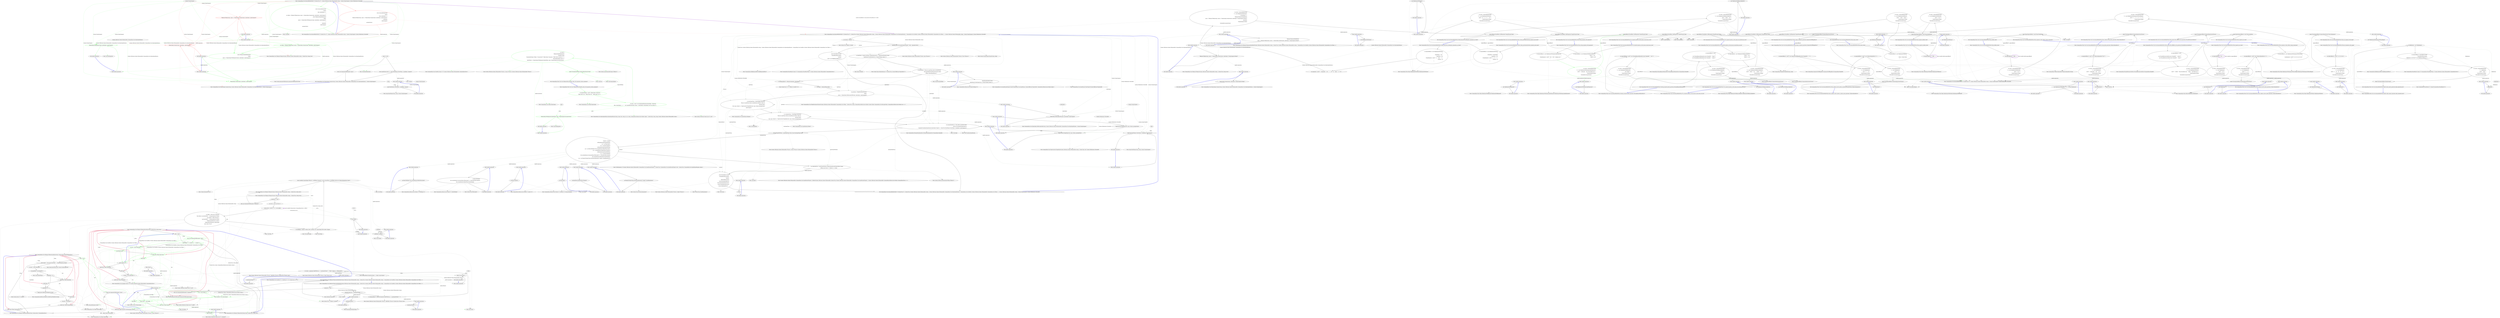 digraph  {
n102 [label="System.StringComparer", span=""];
n103 [label="System.Collections.Generic.IEnumerable<CommandLine.Core.OptionSpecification>", span=""];
n104 [label="System.StringComparer", span=""];
n105 [label=optionSpecs, span=""];
n106 [label="System.Globalization.CultureInfo", span=""];
n107 [label=token, span=""];
n0 [label="Entry CommandLine.Core.InstanceBuilder.Build<T>(System.Func<T>, System.Collections.Generic.IEnumerable<string>, System.StringComparer, System.Globalization.CultureInfo)", span="12-12", cluster="CommandLine.Core.InstanceBuilder.Build<T>(System.Func<T>, System.Collections.Generic.IEnumerable<string>, System.StringComparer, System.Globalization.CultureInfo)"];
n1 [label="return InstanceBuilder.Build(\r\n                factory,\r\n                (args, optionSpecs) =>\r\n                    Tokenizer.Tokenize(args, name => NameLookup.Contains(name, optionSpecs, nameComparer)),\r\n                arguments,\r\n                nameComparer,\r\n                parsingCulture);", span="18-24", cluster="CommandLine.Core.InstanceBuilder.Build<T>(System.Func<T>, System.Collections.Generic.IEnumerable<string>, System.StringComparer, System.Globalization.CultureInfo)", color=red, community=0];
n5 [label="Tokenizer.Tokenize(args, name => NameLookup.Contains(name, optionSpecs, nameComparer))", span="21-21", cluster="lambda expression", color=red, community=0];
n9 [label="NameLookup.Contains(name, optionSpecs, nameComparer)", span="21-21", cluster="lambda expression", color=red, community=0];
n2 [label="Exit CommandLine.Core.InstanceBuilder.Build<T>(System.Func<T>, System.Collections.Generic.IEnumerable<string>, System.StringComparer, System.Globalization.CultureInfo)", span="12-12", cluster="CommandLine.Core.InstanceBuilder.Build<T>(System.Func<T>, System.Collections.Generic.IEnumerable<string>, System.StringComparer, System.Globalization.CultureInfo)"];
n3 [label="Entry CommandLine.Core.InstanceBuilder.Build<T>(System.Func<T>, System.Func<System.Collections.Generic.IEnumerable<string>, System.Collections.Generic.IEnumerable<CommandLine.Core.OptionSpecification>, CommandLine.Core.StatePair<System.Collections.Generic.IEnumerable<CommandLine.Core.Token>>>, System.Collections.Generic.IEnumerable<string>, System.StringComparer, System.Globalization.CultureInfo)", span="27-27", cluster="CommandLine.Core.InstanceBuilder.Build<T>(System.Func<T>, System.Func<System.Collections.Generic.IEnumerable<string>, System.Collections.Generic.IEnumerable<CommandLine.Core.OptionSpecification>, CommandLine.Core.StatePair<System.Collections.Generic.IEnumerable<CommandLine.Core.Token>>>, System.Collections.Generic.IEnumerable<string>, System.StringComparer, System.Globalization.CultureInfo)"];
n4 [label="Entry lambda expression", span="20-21", cluster="lambda expression"];
n6 [label="Exit lambda expression", span="20-21", cluster="lambda expression"];
n7 [label="Entry CommandLine.Core.Tokenizer.Tokenize(System.Collections.Generic.IEnumerable<string>, System.Func<string, bool>)", span="11-11", cluster="CommandLine.Core.Tokenizer.Tokenize(System.Collections.Generic.IEnumerable<string>, System.Func<string, bool>)"];
n8 [label="Entry lambda expression", span="21-21", cluster="lambda expression"];
n10 [label="Exit lambda expression", span="21-21", cluster="lambda expression"];
n11 [label="Entry CommandLine.Core.NameLookup.Contains(string, System.Collections.Generic.IEnumerable<CommandLine.Core.OptionSpecification>, System.StringComparer)", span="10-10", cluster="CommandLine.Core.NameLookup.Contains(string, System.Collections.Generic.IEnumerable<CommandLine.Core.OptionSpecification>, System.StringComparer)"];
n12 [label="var instance = factory()", span="34-34", cluster="CommandLine.Core.InstanceBuilder.Build<T>(System.Func<T>, System.Func<System.Collections.Generic.IEnumerable<string>, System.Collections.Generic.IEnumerable<CommandLine.Core.OptionSpecification>, CommandLine.Core.StatePair<System.Collections.Generic.IEnumerable<CommandLine.Core.Token>>>, System.Collections.Generic.IEnumerable<string>, System.StringComparer, System.Globalization.CultureInfo)"];
n13 [label="arguments.Any() && nameComparer.Equals(''--help'', arguments.First())", span="36-36", cluster="CommandLine.Core.InstanceBuilder.Build<T>(System.Func<T>, System.Func<System.Collections.Generic.IEnumerable<string>, System.Collections.Generic.IEnumerable<CommandLine.Core.OptionSpecification>, CommandLine.Core.StatePair<System.Collections.Generic.IEnumerable<CommandLine.Core.Token>>>, System.Collections.Generic.IEnumerable<string>, System.StringComparer, System.Globalization.CultureInfo)"];
n17 [label="var tokenizerResult = tokenizer(arguments, optionSpecs)", span="51-51", cluster="CommandLine.Core.InstanceBuilder.Build<T>(System.Func<T>, System.Func<System.Collections.Generic.IEnumerable<string>, System.Collections.Generic.IEnumerable<CommandLine.Core.OptionSpecification>, CommandLine.Core.StatePair<System.Collections.Generic.IEnumerable<CommandLine.Core.Token>>>, System.Collections.Generic.IEnumerable<string>, System.StringComparer, System.Globalization.CultureInfo)"];
n19 [label="var partitions = TokenPartitioner.Partition(\r\n                tokens,\r\n                name => TypeLookup.GetDescriptorInfo(name, optionSpecs, nameComparer))", span="55-57", cluster="CommandLine.Core.InstanceBuilder.Build<T>(System.Func<T>, System.Func<System.Collections.Generic.IEnumerable<string>, System.Collections.Generic.IEnumerable<CommandLine.Core.OptionSpecification>, CommandLine.Core.StatePair<System.Collections.Generic.IEnumerable<CommandLine.Core.Token>>>, System.Collections.Generic.IEnumerable<string>, System.StringComparer, System.Globalization.CultureInfo)"];
n59 [label="TypeLookup.GetDescriptorInfo(name, optionSpecs, nameComparer)", span="57-57", cluster="lambda expression"];
n20 [label="var optionSpecProps = OptionMapper.MapValues(\r\n                (from pt in specProps where pt.Specification.IsOption() select pt),\r\n                partitions.Item1,\r\n                (vals, type, isScalar) => TypeConverter.ChangeType(vals, type, isScalar, parsingCulture),\r\n                nameComparer)", span="59-63", cluster="CommandLine.Core.InstanceBuilder.Build<T>(System.Func<T>, System.Func<System.Collections.Generic.IEnumerable<string>, System.Collections.Generic.IEnumerable<CommandLine.Core.OptionSpecification>, CommandLine.Core.StatePair<System.Collections.Generic.IEnumerable<CommandLine.Core.Token>>>, System.Collections.Generic.IEnumerable<string>, System.StringComparer, System.Globalization.CultureInfo)"];
n63 [label="TypeConverter.ChangeType(vals, type, isScalar, parsingCulture)", span="62-62", cluster="lambda expression"];
n21 [label="var valueSpecProps = ValueMapper.MapValues(\r\n                (from pt in specProps where pt.Specification.IsValue() select pt),\r\n                    partitions.Item2,\r\n                (vals, type, isScalar) => TypeConverter.ChangeType(vals, type, isScalar, parsingCulture))", span="65-68", cluster="CommandLine.Core.InstanceBuilder.Build<T>(System.Func<T>, System.Func<System.Collections.Generic.IEnumerable<string>, System.Collections.Generic.IEnumerable<CommandLine.Core.OptionSpecification>, CommandLine.Core.StatePair<System.Collections.Generic.IEnumerable<CommandLine.Core.Token>>>, System.Collections.Generic.IEnumerable<string>, System.StringComparer, System.Globalization.CultureInfo)"];
n67 [label="TypeConverter.ChangeType(vals, type, isScalar, parsingCulture)", span="68-68", cluster="lambda expression"];
n22 [label="var missingValueErrors = from token in partitions.Item3\r\n                                     select new MissingValueOptionError(\r\n                                         NameInfo.FromOptionSpecification(optionSpecs.Single(o => token.Text.MatchName(o.ShortName, o.LongName, nameComparer))))", span="70-72", cluster="CommandLine.Core.InstanceBuilder.Build<T>(System.Func<T>, System.Func<System.Collections.Generic.IEnumerable<string>, System.Collections.Generic.IEnumerable<CommandLine.Core.OptionSpecification>, CommandLine.Core.StatePair<System.Collections.Generic.IEnumerable<CommandLine.Core.Token>>>, System.Collections.Generic.IEnumerable<string>, System.StringComparer, System.Globalization.CultureInfo)"];
n70 [label="token.Text.MatchName(o.ShortName, o.LongName, nameComparer)", span="72-72", cluster="lambda expression"];
n28 [label="Entry System.Func<TResult>.Invoke()", span="0-0", cluster="System.Func<TResult>.Invoke()"];
n14 [label="return ParserResult.Create(\r\n                    ParserResultType.Options,\r\n                    instance,\r\n                    new[] { new HelpRequestedError() });", span="38-41", cluster="CommandLine.Core.InstanceBuilder.Build<T>(System.Func<T>, System.Func<System.Collections.Generic.IEnumerable<string>, System.Collections.Generic.IEnumerable<CommandLine.Core.OptionSpecification>, CommandLine.Core.StatePair<System.Collections.Generic.IEnumerable<CommandLine.Core.Token>>>, System.Collections.Generic.IEnumerable<string>, System.StringComparer, System.Globalization.CultureInfo)"];
n15 [label="var specProps = instance.GetType().GetSpecifications(pi => SpecificationProperty.Create(\r\n                    Specification.FromProperty(pi), pi, Maybe.Nothing<object>()))", span="44-45", cluster="CommandLine.Core.InstanceBuilder.Build<T>(System.Func<T>, System.Func<System.Collections.Generic.IEnumerable<string>, System.Collections.Generic.IEnumerable<CommandLine.Core.OptionSpecification>, CommandLine.Core.StatePair<System.Collections.Generic.IEnumerable<CommandLine.Core.Token>>>, System.Collections.Generic.IEnumerable<string>, System.StringComparer, System.Globalization.CultureInfo)"];
n24 [label="instance = instance\r\n                .SetProperties(specPropsWithValue,\r\n                    sp => sp.Value.IsJust(),\r\n                    sp => sp.Value.FromJust())\r\n                .SetProperties(specPropsWithValue,\r\n                    sp => sp.Value.IsNothing() && sp.Specification.DefaultValue.IsJust(),\r\n                    sp => sp.Specification.DefaultValue.FromJust())\r\n                .SetProperties(specPropsWithValue,\r\n                    sp => sp.Value.IsNothing()\r\n                        && sp.Specification.ConversionType.ToDescriptor() == DescriptorType.Sequence\r\n                        && sp.Specification.DefaultValue.MatchNothing(),\r\n                    sp => sp.Property.PropertyType.GetGenericArguments().Single().CreateEmptyArray())", span="76-87", cluster="CommandLine.Core.InstanceBuilder.Build<T>(System.Func<T>, System.Func<System.Collections.Generic.IEnumerable<string>, System.Collections.Generic.IEnumerable<CommandLine.Core.OptionSpecification>, CommandLine.Core.StatePair<System.Collections.Generic.IEnumerable<CommandLine.Core.Token>>>, System.Collections.Generic.IEnumerable<string>, System.StringComparer, System.Globalization.CultureInfo)"];
n29 [label="Entry System.Collections.Generic.IEnumerable<TSource>.Any<TSource>()", span="0-0", cluster="System.Collections.Generic.IEnumerable<TSource>.Any<TSource>()"];
n30 [label="Entry System.Collections.Generic.IEnumerable<TSource>.First<TSource>()", span="0-0", cluster="System.Collections.Generic.IEnumerable<TSource>.First<TSource>()"];
n31 [label="Entry System.StringComparer.Equals(string, string)", span="0-0", cluster="System.StringComparer.Equals(string, string)"];
n16 [label="var optionSpecs = (from pt in specProps select pt.Specification)\r\n                .ThrowingValidate(SpecificationGuards.Lookup)\r\n                .OfType<OptionSpecification>()", span="47-49", cluster="CommandLine.Core.InstanceBuilder.Build<T>(System.Func<T>, System.Func<System.Collections.Generic.IEnumerable<string>, System.Collections.Generic.IEnumerable<CommandLine.Core.OptionSpecification>, CommandLine.Core.StatePair<System.Collections.Generic.IEnumerable<CommandLine.Core.Token>>>, System.Collections.Generic.IEnumerable<string>, System.StringComparer, System.Globalization.CultureInfo)"];
n34 [label="Entry object.GetType()", span="0-0", cluster="object.GetType()"];
n35 [label="Entry System.Type.GetSpecifications<T>(System.Func<System.Reflection.PropertyInfo, T>)", span="12-12", cluster="System.Type.GetSpecifications<T>(System.Func<System.Reflection.PropertyInfo, T>)"];
n52 [label="Entry lambda expression", span="44-45", cluster="lambda expression"];
n36 [label="Entry Unk.ThrowingValidate", span="", cluster="Unk.ThrowingValidate"];
n37 [label="Entry System.Collections.IEnumerable.OfType<TResult>()", span="0-0", cluster="System.Collections.IEnumerable.OfType<TResult>()"];
n18 [label="var tokens = tokenizerResult.Value", span="53-53", cluster="CommandLine.Core.InstanceBuilder.Build<T>(System.Func<T>, System.Func<System.Collections.Generic.IEnumerable<string>, System.Collections.Generic.IEnumerable<CommandLine.Core.OptionSpecification>, CommandLine.Core.StatePair<System.Collections.Generic.IEnumerable<CommandLine.Core.Token>>>, System.Collections.Generic.IEnumerable<string>, System.StringComparer, System.Globalization.CultureInfo)"];
n38 [label="Entry System.Func<T1, T2, TResult>.Invoke(T1, T2)", span="0-0", cluster="System.Func<T1, T2, TResult>.Invoke(T1, T2)"];
n26 [label="return ParserResult.Create(\r\n                ParserResultType.Options,\r\n                instance,\r\n                tokenizerResult.Errors\r\n                    .Concat(missingValueErrors)\r\n                    .Concat(optionSpecProps.Errors)\r\n                    .Concat(valueSpecProps.Errors)\r\n                    .Concat(validationErrors));", span="92-99", cluster="CommandLine.Core.InstanceBuilder.Build<T>(System.Func<T>, System.Func<System.Collections.Generic.IEnumerable<string>, System.Collections.Generic.IEnumerable<CommandLine.Core.OptionSpecification>, CommandLine.Core.StatePair<System.Collections.Generic.IEnumerable<CommandLine.Core.Token>>>, System.Collections.Generic.IEnumerable<string>, System.StringComparer, System.Globalization.CultureInfo)"];
n39 [label="Entry CommandLine.Core.TokenPartitioner.Partition(System.Collections.Generic.IEnumerable<CommandLine.Core.Token>, System.Func<string, CommandLine.Infrastructure.Maybe<System.Tuple<CommandLine.Core.DescriptorType, CommandLine.Infrastructure.Maybe<int>>>>)", span="16-16", cluster="CommandLine.Core.TokenPartitioner.Partition(System.Collections.Generic.IEnumerable<CommandLine.Core.Token>, System.Func<string, CommandLine.Infrastructure.Maybe<System.Tuple<CommandLine.Core.DescriptorType, CommandLine.Infrastructure.Maybe<int>>>>)"];
n58 [label="Entry lambda expression", span="57-57", cluster="lambda expression"];
n40 [label="Entry CommandLine.Core.Specification.IsOption()", span="11-11", cluster="CommandLine.Core.Specification.IsOption()"];
n41 [label="Entry Unk.MapValues", span="", cluster="Unk.MapValues"];
n62 [label="Entry lambda expression", span="62-62", cluster="lambda expression"];
n23 [label="var specPropsWithValue = optionSpecProps.Value.Concat(valueSpecProps.Value)", span="74-74", cluster="CommandLine.Core.InstanceBuilder.Build<T>(System.Func<T>, System.Func<System.Collections.Generic.IEnumerable<string>, System.Collections.Generic.IEnumerable<CommandLine.Core.OptionSpecification>, CommandLine.Core.StatePair<System.Collections.Generic.IEnumerable<CommandLine.Core.Token>>>, System.Collections.Generic.IEnumerable<string>, System.StringComparer, System.Globalization.CultureInfo)"];
n42 [label="Entry CommandLine.Core.Specification.IsValue()", span="18-18", cluster="CommandLine.Core.Specification.IsValue()"];
n66 [label="Entry lambda expression", span="68-68", cluster="lambda expression"];
n43 [label="Entry CommandLine.MissingValueOptionError.MissingValueOptionError(CommandLine.NameInfo)", span="261-261", cluster="CommandLine.MissingValueOptionError.MissingValueOptionError(CommandLine.NameInfo)"];
n44 [label="Entry Unk.Single", span="", cluster="Unk.Single"];
n45 [label="Entry Unk.FromOptionSpecification", span="", cluster="Unk.FromOptionSpecification"];
n69 [label="Entry lambda expression", span="72-72", cluster="lambda expression"];
n46 [label="Entry System.Collections.Generic.IEnumerable<TSource>.Concat<TSource>(System.Collections.Generic.IEnumerable<TSource>)", span="0-0", cluster="System.Collections.Generic.IEnumerable<TSource>.Concat<TSource>(System.Collections.Generic.IEnumerable<TSource>)"];
n25 [label="var validationErrors = specPropsWithValue.Validate(SpecificationPropertyRules.Lookup)\r\n                .OfType<Just<Error>>().Select(e => e.Value)", span="89-90", cluster="CommandLine.Core.InstanceBuilder.Build<T>(System.Func<T>, System.Func<System.Collections.Generic.IEnumerable<string>, System.Collections.Generic.IEnumerable<CommandLine.Core.OptionSpecification>, CommandLine.Core.StatePair<System.Collections.Generic.IEnumerable<CommandLine.Core.Token>>>, System.Collections.Generic.IEnumerable<string>, System.StringComparer, System.Globalization.CultureInfo)"];
n47 [label="Entry T.SetProperties<T>(System.Collections.Generic.IEnumerable<CommandLine.Core.SpecificationProperty>, System.Func<CommandLine.Core.SpecificationProperty, bool>, System.Func<CommandLine.Core.SpecificationProperty, object>)", span="42-42", cluster="T.SetProperties<T>(System.Collections.Generic.IEnumerable<CommandLine.Core.SpecificationProperty>, System.Func<CommandLine.Core.SpecificationProperty, bool>, System.Func<CommandLine.Core.SpecificationProperty, object>)"];
n73 [label="Entry lambda expression", span="78-78", cluster="lambda expression"];
n77 [label="Entry lambda expression", span="79-79", cluster="lambda expression"];
n81 [label="Entry lambda expression", span="81-81", cluster="lambda expression"];
n85 [label="Entry lambda expression", span="82-82", cluster="lambda expression"];
n88 [label="Entry lambda expression", span="84-86", cluster="lambda expression"];
n93 [label="Entry lambda expression", span="87-87", cluster="lambda expression"];
n48 [label="Entry System.Collections.Generic.IEnumerable<CommandLine.Core.SpecificationProperty>.Validate(System.Collections.Generic.IEnumerable<System.Func<System.Collections.Generic.IEnumerable<CommandLine.Core.SpecificationProperty>, System.Collections.Generic.IEnumerable<CommandLine.Infrastructure.Maybe<CommandLine.Error>>>>)", span="44-44", cluster="System.Collections.Generic.IEnumerable<CommandLine.Core.SpecificationProperty>.Validate(System.Collections.Generic.IEnumerable<System.Func<System.Collections.Generic.IEnumerable<CommandLine.Core.SpecificationProperty>, System.Collections.Generic.IEnumerable<CommandLine.Infrastructure.Maybe<CommandLine.Error>>>>)"];
n49 [label="Entry Unk.Select", span="", cluster="Unk.Select"];
n99 [label="Entry lambda expression", span="90-90", cluster="lambda expression"];
n27 [label="Exit CommandLine.Core.InstanceBuilder.Build<T>(System.Func<T>, System.Func<System.Collections.Generic.IEnumerable<string>, System.Collections.Generic.IEnumerable<CommandLine.Core.OptionSpecification>, CommandLine.Core.StatePair<System.Collections.Generic.IEnumerable<CommandLine.Core.Token>>>, System.Collections.Generic.IEnumerable<string>, System.StringComparer, System.Globalization.CultureInfo)", span="27-27", cluster="CommandLine.Core.InstanceBuilder.Build<T>(System.Func<T>, System.Func<System.Collections.Generic.IEnumerable<string>, System.Collections.Generic.IEnumerable<CommandLine.Core.OptionSpecification>, CommandLine.Core.StatePair<System.Collections.Generic.IEnumerable<CommandLine.Core.Token>>>, System.Collections.Generic.IEnumerable<string>, System.StringComparer, System.Globalization.CultureInfo)"];
n32 [label="Entry CommandLine.HelpRequestedError.HelpRequestedError()", span="338-338", cluster="CommandLine.HelpRequestedError.HelpRequestedError()"];
n33 [label="Entry CommandLine.ParserResult.Create<T>(CommandLine.ParserResultType, T, System.Collections.Generic.IEnumerable<CommandLine.Error>)", span="103-103", cluster="CommandLine.ParserResult.Create<T>(CommandLine.ParserResultType, T, System.Collections.Generic.IEnumerable<CommandLine.Error>)"];
n50 [label="Entry Unk.Concat", span="", cluster="Unk.Concat"];
n51 [label="Entry Unk.Create", span="", cluster="Unk.Create"];
n53 [label="SpecificationProperty.Create(\r\n                    Specification.FromProperty(pi), pi, Maybe.Nothing<object>())", span="44-45", cluster="lambda expression"];
n54 [label="Exit lambda expression", span="44-45", cluster="lambda expression"];
n55 [label="Entry CommandLine.Core.Specification.FromProperty(System.Reflection.PropertyInfo)", span="74-74", cluster="CommandLine.Core.Specification.FromProperty(System.Reflection.PropertyInfo)"];
n56 [label="Entry CommandLine.Infrastructure.Maybe.Nothing<T>()", span="66-66", cluster="CommandLine.Infrastructure.Maybe.Nothing<T>()"];
n57 [label="Entry CommandLine.Core.SpecificationProperty.Create(CommandLine.Core.Specification, System.Reflection.PropertyInfo, CommandLine.Infrastructure.Maybe<object>)", span="21-21", cluster="CommandLine.Core.SpecificationProperty.Create(CommandLine.Core.Specification, System.Reflection.PropertyInfo, CommandLine.Infrastructure.Maybe<object>)"];
n60 [label="Exit lambda expression", span="57-57", cluster="lambda expression"];
n61 [label="Entry CommandLine.Core.TypeLookup.GetDescriptorInfo(string, System.Collections.Generic.IEnumerable<CommandLine.Core.OptionSpecification>, System.StringComparer)", span="11-11", cluster="CommandLine.Core.TypeLookup.GetDescriptorInfo(string, System.Collections.Generic.IEnumerable<CommandLine.Core.OptionSpecification>, System.StringComparer)"];
n64 [label="Exit lambda expression", span="62-62", cluster="lambda expression"];
n65 [label="Entry CommandLine.Core.TypeConverter.ChangeType(System.Collections.Generic.IEnumerable<string>, System.Type, bool, System.Globalization.CultureInfo)", span="12-12", cluster="CommandLine.Core.TypeConverter.ChangeType(System.Collections.Generic.IEnumerable<string>, System.Type, bool, System.Globalization.CultureInfo)"];
n68 [label="Exit lambda expression", span="68-68", cluster="lambda expression"];
n71 [label="Exit lambda expression", span="72-72", cluster="lambda expression"];
n72 [label="Entry string.MatchName(string, string, System.StringComparer)", span="8-8", cluster="string.MatchName(string, string, System.StringComparer)"];
n74 [label="sp.Value.IsJust()", span="78-78", cluster="lambda expression"];
n75 [label="Exit lambda expression", span="78-78", cluster="lambda expression"];
n76 [label="Entry CommandLine.Infrastructure.Maybe<T>.IsJust<T>()", span="152-152", cluster="CommandLine.Infrastructure.Maybe<T>.IsJust<T>()"];
n78 [label="sp.Value.FromJust()", span="79-79", cluster="lambda expression"];
n79 [label="Exit lambda expression", span="79-79", cluster="lambda expression"];
n80 [label="Entry CommandLine.Infrastructure.Maybe<T>.FromJust<T>(System.Exception)", span="137-137", cluster="CommandLine.Infrastructure.Maybe<T>.FromJust<T>(System.Exception)"];
n82 [label="sp.Value.IsNothing() && sp.Specification.DefaultValue.IsJust()", span="81-81", cluster="lambda expression"];
n83 [label="Exit lambda expression", span="81-81", cluster="lambda expression"];
n84 [label="Entry CommandLine.Infrastructure.Maybe<T>.IsNothing<T>()", span="147-147", cluster="CommandLine.Infrastructure.Maybe<T>.IsNothing<T>()"];
n86 [label="sp.Specification.DefaultValue.FromJust()", span="82-82", cluster="lambda expression"];
n87 [label="Exit lambda expression", span="82-82", cluster="lambda expression"];
n89 [label="sp.Value.IsNothing()\r\n                        && sp.Specification.ConversionType.ToDescriptor() == DescriptorType.Sequence\r\n                        && sp.Specification.DefaultValue.MatchNothing()", span="84-86", cluster="lambda expression"];
n90 [label="Exit lambda expression", span="84-86", cluster="lambda expression"];
n91 [label="Entry System.Type.ToDescriptor()", span="22-22", cluster="System.Type.ToDescriptor()"];
n92 [label="Entry CommandLine.Infrastructure.Maybe<T>.MatchNothing()", span="26-26", cluster="CommandLine.Infrastructure.Maybe<T>.MatchNothing()"];
n94 [label="sp.Property.PropertyType.GetGenericArguments().Single().CreateEmptyArray()", span="87-87", cluster="lambda expression"];
n95 [label="Exit lambda expression", span="87-87", cluster="lambda expression"];
n96 [label="Entry System.Type.GetGenericArguments()", span="0-0", cluster="System.Type.GetGenericArguments()"];
n97 [label="Entry System.Collections.Generic.IEnumerable<TSource>.Single<TSource>()", span="0-0", cluster="System.Collections.Generic.IEnumerable<TSource>.Single<TSource>()"];
n98 [label="Entry System.Type.CreateEmptyArray()", span="83-83", cluster="System.Type.CreateEmptyArray()"];
n100 [label="e.Value", span="90-90", cluster="lambda expression"];
n101 [label="Exit lambda expression", span="90-90", cluster="lambda expression"];
d1 [label="return InstanceBuilder.Build(\r\n                factory,\r\n                (args, optionSpecs) =>\r\n                    {\r\n                        var tokens = Tokenizer.Tokenize(args, name => NameLookup.Contains(name, optionSpecs, nameComparer));\r\n                        return Tokenizer.ExplodeOptionList(\r\n                            tokens,\r\n                            name => NameLookup.WithSeparator(name, optionSpecs, nameComparer));\r\n                    },\r\n                arguments,\r\n                nameComparer,\r\n                parsingCulture);", span="18-29", cluster="CommandLine.Core.InstanceBuilder.Build<T>(System.Func<T>, System.Collections.Generic.IEnumerable<string>, System.StringComparer, System.Globalization.CultureInfo)", color=green, community=0];
d3 [label="Entry Unk.Build", span="", cluster="Unk.Build"];
d5 [label="var tokens = Tokenizer.Tokenize(args, name => NameLookup.Contains(name, optionSpecs, nameComparer))", span="22-22", cluster="lambda expression", color=green, community=0];
d6 [label="return Tokenizer.ExplodeOptionList(\r\n                            tokens,\r\n                            name => NameLookup.WithSeparator(name, optionSpecs, nameComparer));", span="23-25", cluster="lambda expression", color=green, community=2];
d11 [label="NameLookup.Contains(name, optionSpecs, nameComparer)", span="22-22", cluster="lambda expression", color=green, community=0];
d9 [label="Entry Unk.ExplodeOptionList", span="", cluster="Unk.ExplodeOptionList"];
d14 [label="Entry lambda expression", span="25-25", cluster="lambda expression"];
d15 [label="NameLookup.WithSeparator(name, optionSpecs, nameComparer)", span="25-25", cluster="lambda expression", color=green, community=0];
d16 [label="Exit lambda expression", span="25-25", cluster="lambda expression"];
d17 [label="Entry Unk.WithSeparator", span="", cluster="Unk.WithSeparator"];
m0_76 [label="Entry CommandLine.Tests.Fakes.FakeOptionsWithSequenceWithoutRange.FakeOptionsWithSequenceWithoutRange()", span="7-7", cluster="CommandLine.Tests.Fakes.FakeOptionsWithSequenceWithoutRange.FakeOptionsWithSequenceWithoutRange()", file="InstanceBuilderTests.cs"];
m0_33 [label="Entry CommandLine.Tests.Unit.Core.InstanceBuilderTests.Parse_negative_double_value()", span="75-75", cluster="CommandLine.Tests.Unit.Core.InstanceBuilderTests.Parse_negative_double_value()", file="InstanceBuilderTests.cs"];
m0_34 [label="var expectedResult = -.123D", span="78-78", cluster="CommandLine.Tests.Unit.Core.InstanceBuilderTests.Parse_negative_double_value()", file="InstanceBuilderTests.cs"];
m0_35 [label="var result = InstanceBuilder.Build(\r\n                () => new FakeOptionsWithDouble(),\r\n                new[] { ''-0.123'' },\r\n                StringComparer.Ordinal,\r\n                CultureInfo.InvariantCulture)", span="81-85", cluster="CommandLine.Tests.Unit.Core.InstanceBuilderTests.Parse_negative_double_value()", file="InstanceBuilderTests.cs"];
m0_36 [label="Assert.Equal(expectedResult, result.Value.DoubleValue)", span="88-88", cluster="CommandLine.Tests.Unit.Core.InstanceBuilderTests.Parse_negative_double_value()", file="InstanceBuilderTests.cs"];
m0_37 [label="Exit CommandLine.Tests.Unit.Core.InstanceBuilderTests.Parse_negative_double_value()", span="75-75", cluster="CommandLine.Tests.Unit.Core.InstanceBuilderTests.Parse_negative_double_value()", file="InstanceBuilderTests.cs"];
m0_11 [label="Entry Unk.True", span="", cluster="Unk.True", file="InstanceBuilderTests.cs"];
m0_157 [label="Entry CommandLine.Tests.Unit.Core.InstanceBuilderTests.Wrong_range_in_sequence_gererates_SequenceOutOfRangeError()", span="337-337", cluster="CommandLine.Tests.Unit.Core.InstanceBuilderTests.Wrong_range_in_sequence_gererates_SequenceOutOfRangeError()", file="InstanceBuilderTests.cs"];
m0_158 [label="var expectedResult = new[] { new SequenceOutOfRangeError(new NameInfo(''i'', '''')) }", span="340-340", cluster="CommandLine.Tests.Unit.Core.InstanceBuilderTests.Wrong_range_in_sequence_gererates_SequenceOutOfRangeError()", file="InstanceBuilderTests.cs"];
m0_159 [label="var result = InstanceBuilder.Build(\r\n                () => new FakeOptions(),\r\n                new [] { ''-i'', ''10'' },\r\n                StringComparer.Ordinal,\r\n                CultureInfo.InvariantCulture)", span="343-347", cluster="CommandLine.Tests.Unit.Core.InstanceBuilderTests.Wrong_range_in_sequence_gererates_SequenceOutOfRangeError()", file="InstanceBuilderTests.cs"];
m0_160 [label="Assert.True(expectedResult.SequenceEqual(result.Errors))", span="350-350", cluster="CommandLine.Tests.Unit.Core.InstanceBuilderTests.Wrong_range_in_sequence_gererates_SequenceOutOfRangeError()", file="InstanceBuilderTests.cs"];
m0_161 [label="Exit CommandLine.Tests.Unit.Core.InstanceBuilderTests.Wrong_range_in_sequence_gererates_SequenceOutOfRangeError()", span="337-337", cluster="CommandLine.Tests.Unit.Core.InstanceBuilderTests.Wrong_range_in_sequence_gererates_SequenceOutOfRangeError()", file="InstanceBuilderTests.cs"];
m0_144 [label="Entry CommandLine.MissingRequiredOptionError.MissingRequiredOptionError(CommandLine.NameInfo)", span="283-283", cluster="CommandLine.MissingRequiredOptionError.MissingRequiredOptionError(CommandLine.NameInfo)", file="InstanceBuilderTests.cs"];
m0_166 [label="Entry CommandLine.Tests.Unit.Core.InstanceBuilderTests.Parse_unknown_long_option_gererates_UnknownOptionError()", span="356-356", cluster="CommandLine.Tests.Unit.Core.InstanceBuilderTests.Parse_unknown_long_option_gererates_UnknownOptionError()", file="InstanceBuilderTests.cs"];
m0_167 [label="var expectedResult = new[] { new UnknownOptionError(''xyz'') }", span="359-359", cluster="CommandLine.Tests.Unit.Core.InstanceBuilderTests.Parse_unknown_long_option_gererates_UnknownOptionError()", file="InstanceBuilderTests.cs"];
m0_168 [label="var result = InstanceBuilder.Build(\r\n                () => new FakeOptions(),\r\n                new[] { ''--stringvalue'', ''abc'', ''--xyz'' },\r\n                StringComparer.Ordinal,\r\n                CultureInfo.InvariantCulture)", span="362-366", cluster="CommandLine.Tests.Unit.Core.InstanceBuilderTests.Parse_unknown_long_option_gererates_UnknownOptionError()", file="InstanceBuilderTests.cs"];
m0_169 [label="Assert.True(expectedResult.SequenceEqual(result.Errors))", span="369-369", cluster="CommandLine.Tests.Unit.Core.InstanceBuilderTests.Parse_unknown_long_option_gererates_UnknownOptionError()", file="InstanceBuilderTests.cs"];
m0_170 [label="Exit CommandLine.Tests.Unit.Core.InstanceBuilderTests.Parse_unknown_long_option_gererates_UnknownOptionError()", span="356-356", cluster="CommandLine.Tests.Unit.Core.InstanceBuilderTests.Parse_unknown_long_option_gererates_UnknownOptionError()", file="InstanceBuilderTests.cs"];
m0_131 [label="Entry CommandLine.Tests.Unit.Core.InstanceBuilderTests.Two_required_options_at_the_same_set_and_both_are_true()", span="279-279", cluster="CommandLine.Tests.Unit.Core.InstanceBuilderTests.Two_required_options_at_the_same_set_and_both_are_true()", file="InstanceBuilderTests.cs"];
m0_132 [label="var expectedResult = new FakeOptionWithRequiredAndSet {\r\n                FtpUrl = ''str1'',\r\n                WebUrl = ''str2''\r\n            }", span="281-284", cluster="CommandLine.Tests.Unit.Core.InstanceBuilderTests.Two_required_options_at_the_same_set_and_both_are_true()", file="InstanceBuilderTests.cs"];
m0_133 [label="var result = InstanceBuilder.Build(\r\n                () => new FakeOptionWithRequiredAndSet(),\r\n                new[] { ''--ftpurl'', ''str1'', ''--weburl'', ''str2'' },\r\n                StringComparer.Ordinal,\r\n                CultureInfo.InvariantCulture)", span="286-290", cluster="CommandLine.Tests.Unit.Core.InstanceBuilderTests.Two_required_options_at_the_same_set_and_both_are_true()", file="InstanceBuilderTests.cs"];
m0_134 [label="expectedResult.ShouldHave().AllProperties().EqualTo(result.Value)", span="293-293", cluster="CommandLine.Tests.Unit.Core.InstanceBuilderTests.Two_required_options_at_the_same_set_and_both_are_true()", file="InstanceBuilderTests.cs"];
m0_135 [label="Exit CommandLine.Tests.Unit.Core.InstanceBuilderTests.Two_required_options_at_the_same_set_and_both_are_true()", span="279-279", cluster="CommandLine.Tests.Unit.Core.InstanceBuilderTests.Two_required_options_at_the_same_set_and_both_are_true()", file="InstanceBuilderTests.cs"];
m0_57 [label="Entry Unk.AllProperties", span="", cluster="Unk.AllProperties", file="InstanceBuilderTests.cs"];
m0_110 [label="Entry CommandLine.Core.NameLookup.Contains(string, System.Collections.Generic.IEnumerable<CommandLine.Core.OptionSpecification>, System.StringComparer)", span="10-10", cluster="CommandLine.Core.NameLookup.Contains(string, System.Collections.Generic.IEnumerable<CommandLine.Core.OptionSpecification>, System.StringComparer)", file="InstanceBuilderTests.cs"];
m0_0 [label="Entry CommandLine.Tests.Unit.Core.InstanceBuilderTests.Explicit_help_request_generates_help_requested_error()", span="15-15", cluster="CommandLine.Tests.Unit.Core.InstanceBuilderTests.Explicit_help_request_generates_help_requested_error()", file="InstanceBuilderTests.cs"];
m0_1 [label="var fakeOptions = new FakeOptions()", span="18-18", cluster="CommandLine.Tests.Unit.Core.InstanceBuilderTests.Explicit_help_request_generates_help_requested_error()", file="InstanceBuilderTests.cs"];
m0_2 [label="var expectedResult = ParserResult.Create(\r\n                ParserResultType.Options,\r\n                fakeOptions, new Error[] { new HelpRequestedError() })", span="19-21", cluster="CommandLine.Tests.Unit.Core.InstanceBuilderTests.Explicit_help_request_generates_help_requested_error()", file="InstanceBuilderTests.cs"];
m0_3 [label="var result = InstanceBuilder.Build(\r\n                () => fakeOptions,\r\n                new[] { ''--help'' },\r\n                StringComparer.Ordinal,\r\n                CultureInfo.InvariantCulture)", span="24-28", cluster="CommandLine.Tests.Unit.Core.InstanceBuilderTests.Explicit_help_request_generates_help_requested_error()", file="InstanceBuilderTests.cs"];
m0_4 [label="Assert.True(expectedResult.Equals(result))", span="31-31", cluster="CommandLine.Tests.Unit.Core.InstanceBuilderTests.Explicit_help_request_generates_help_requested_error()", file="InstanceBuilderTests.cs"];
m0_5 [label="Exit CommandLine.Tests.Unit.Core.InstanceBuilderTests.Explicit_help_request_generates_help_requested_error()", span="15-15", cluster="CommandLine.Tests.Unit.Core.InstanceBuilderTests.Explicit_help_request_generates_help_requested_error()", file="InstanceBuilderTests.cs"];
m0_148 [label="Entry CommandLine.Tests.Unit.Core.InstanceBuilderTests.Omitting_required_option_gererates_MissingRequiredOptionError()", span="318-318", cluster="CommandLine.Tests.Unit.Core.InstanceBuilderTests.Omitting_required_option_gererates_MissingRequiredOptionError()", file="InstanceBuilderTests.cs"];
m0_149 [label="var expectedResult = new[] { new MissingRequiredOptionError(new NameInfo('''', ''str'')) }", span="321-321", cluster="CommandLine.Tests.Unit.Core.InstanceBuilderTests.Omitting_required_option_gererates_MissingRequiredOptionError()", file="InstanceBuilderTests.cs"];
m0_150 [label="var result = InstanceBuilder.Build(\r\n                () => new FakeOptionWithRequired(),\r\n                new string[] { },\r\n                StringComparer.Ordinal,\r\n                CultureInfo.InvariantCulture)", span="324-328", cluster="CommandLine.Tests.Unit.Core.InstanceBuilderTests.Omitting_required_option_gererates_MissingRequiredOptionError()", file="InstanceBuilderTests.cs"];
m0_151 [label="Assert.True(expectedResult.SequenceEqual(result.Errors))", span="331-331", cluster="CommandLine.Tests.Unit.Core.InstanceBuilderTests.Omitting_required_option_gererates_MissingRequiredOptionError()", file="InstanceBuilderTests.cs"];
m0_152 [label="Exit CommandLine.Tests.Unit.Core.InstanceBuilderTests.Omitting_required_option_gererates_MissingRequiredOptionError()", span="318-318", cluster="CommandLine.Tests.Unit.Core.InstanceBuilderTests.Omitting_required_option_gererates_MissingRequiredOptionError()", file="InstanceBuilderTests.cs"];
m0_8 [label="Entry CommandLine.ParserResult.Create<T>(CommandLine.ParserResultType, T, System.Collections.Generic.IEnumerable<CommandLine.Error>)", span="103-103", cluster="CommandLine.ParserResult.Create<T>(CommandLine.ParserResultType, T, System.Collections.Generic.IEnumerable<CommandLine.Error>)", file="InstanceBuilderTests.cs"];
m0_162 [label="Entry CommandLine.SequenceOutOfRangeError.SequenceOutOfRangeError(CommandLine.NameInfo)", span="316-316", cluster="CommandLine.SequenceOutOfRangeError.SequenceOutOfRangeError(CommandLine.NameInfo)", file="InstanceBuilderTests.cs"];
m0_188 [label="Entry lambda expression", span="401-401", cluster="lambda expression", file="InstanceBuilderTests.cs"];
m0_13 [label=fakeOptions, span="25-25", cluster="lambda expression", file="InstanceBuilderTests.cs"];
m0_12 [label="Entry lambda expression", span="25-25", cluster="lambda expression", file="InstanceBuilderTests.cs"];
m0_14 [label="Exit lambda expression", span="25-25", cluster="lambda expression", file="InstanceBuilderTests.cs"];
m0_21 [label="Entry lambda expression", span="44-44", cluster="lambda expression", file="InstanceBuilderTests.cs"];
m0_22 [label="new FakeOptions()", span="44-44", cluster="lambda expression", file="InstanceBuilderTests.cs"];
m0_23 [label="Exit lambda expression", span="44-44", cluster="lambda expression", file="InstanceBuilderTests.cs"];
m0_29 [label="Entry lambda expression", span="63-63", cluster="lambda expression", file="InstanceBuilderTests.cs"];
m0_30 [label="new FakeOptionsWithDouble()", span="63-63", cluster="lambda expression", file="InstanceBuilderTests.cs"];
m0_31 [label="Exit lambda expression", span="63-63", cluster="lambda expression", file="InstanceBuilderTests.cs"];
m0_38 [label="Entry lambda expression", span="82-82", cluster="lambda expression", file="InstanceBuilderTests.cs"];
m0_39 [label="new FakeOptionsWithDouble()", span="82-82", cluster="lambda expression", file="InstanceBuilderTests.cs"];
m0_40 [label="Exit lambda expression", span="82-82", cluster="lambda expression", file="InstanceBuilderTests.cs"];
m0_47 [label="Entry lambda expression", span="101-101", cluster="lambda expression", file="InstanceBuilderTests.cs"];
m0_48 [label="new FakeOptions()", span="101-101", cluster="lambda expression", file="InstanceBuilderTests.cs"];
m0_49 [label="Exit lambda expression", span="101-101", cluster="lambda expression", file="InstanceBuilderTests.cs"];
m0_59 [label="Entry lambda expression", span="123-123", cluster="lambda expression", file="InstanceBuilderTests.cs"];
m0_60 [label="new FakeOptionsWithEnum()", span="123-123", cluster="lambda expression", file="InstanceBuilderTests.cs"];
m0_61 [label="Exit lambda expression", span="123-123", cluster="lambda expression", file="InstanceBuilderTests.cs"];
m0_68 [label="Entry lambda expression", span="148-148", cluster="lambda expression", file="InstanceBuilderTests.cs"];
m0_69 [label="new FakeOptionsWithValues()", span="148-148", cluster="lambda expression", file="InstanceBuilderTests.cs"];
m0_70 [label="Exit lambda expression", span="148-148", cluster="lambda expression", file="InstanceBuilderTests.cs"];
m0_77 [label="Entry lambda expression", span="170-170", cluster="lambda expression", file="InstanceBuilderTests.cs"];
m0_78 [label="new FakeOptionsWithSequenceWithoutRange()", span="170-170", cluster="lambda expression", file="InstanceBuilderTests.cs"];
m0_79 [label="Exit lambda expression", span="170-170", cluster="lambda expression", file="InstanceBuilderTests.cs"];
m0_86 [label="Entry lambda expression", span="192-192", cluster="lambda expression", file="InstanceBuilderTests.cs"];
m0_87 [label="new FakeOptionsWithSequenceAndSeparator()", span="192-192", cluster="lambda expression", file="InstanceBuilderTests.cs"];
m0_88 [label="Exit lambda expression", span="192-192", cluster="lambda expression", file="InstanceBuilderTests.cs"];
m0_96 [label="Entry lambda expression", span="221-221", cluster="lambda expression", file="InstanceBuilderTests.cs"];
m0_99 [label="Entry lambda expression", span="222-224", cluster="lambda expression", file="InstanceBuilderTests.cs"];
m0_97 [label="new FakeOptionsWithValues()", span="221-221", cluster="lambda expression", file="InstanceBuilderTests.cs"];
m0_98 [label="Exit lambda expression", span="221-221", cluster="lambda expression", file="InstanceBuilderTests.cs"];
m0_100 [label="Tokenizer.PreprocessDashDash(a,\r\n                        args => Tokenizer.Tokenize(args, name => NameLookup.Contains(name, optionSpecs, StringComparer.Ordinal)))", span="223-224", cluster="lambda expression", file="InstanceBuilderTests.cs"];
m0_104 [label="Tokenizer.Tokenize(args, name => NameLookup.Contains(name, optionSpecs, StringComparer.Ordinal))", span="224-224", cluster="lambda expression", file="InstanceBuilderTests.cs"];
m0_108 [label="NameLookup.Contains(name, optionSpecs, StringComparer.Ordinal)", span="224-224", cluster="lambda expression", file="InstanceBuilderTests.cs"];
m0_101 [label="Exit lambda expression", span="222-224", cluster="lambda expression", file="InstanceBuilderTests.cs"];
m0_103 [label="Entry lambda expression", span="224-224", cluster="lambda expression", file="InstanceBuilderTests.cs"];
m0_105 [label="Exit lambda expression", span="224-224", cluster="lambda expression", file="InstanceBuilderTests.cs"];
m0_107 [label="Entry lambda expression", span="224-224", cluster="lambda expression", file="InstanceBuilderTests.cs"];
m0_109 [label="Exit lambda expression", span="224-224", cluster="lambda expression", file="InstanceBuilderTests.cs"];
m0_118 [label="Entry lambda expression", span="247-247", cluster="lambda expression", file="InstanceBuilderTests.cs"];
m0_119 [label="new FakeOptionsWithSets()", span="247-247", cluster="lambda expression", file="InstanceBuilderTests.cs"];
m0_120 [label="Exit lambda expression", span="247-247", cluster="lambda expression", file="InstanceBuilderTests.cs"];
m0_128 [label="Entry lambda expression", span="267-267", cluster="lambda expression", file="InstanceBuilderTests.cs"];
m0_129 [label="new FakeOptionWithRequiredAndSet()", span="267-267", cluster="lambda expression", file="InstanceBuilderTests.cs"];
m0_130 [label="Exit lambda expression", span="267-267", cluster="lambda expression", file="InstanceBuilderTests.cs"];
m0_136 [label="Entry lambda expression", span="287-287", cluster="lambda expression", file="InstanceBuilderTests.cs"];
m0_137 [label="new FakeOptionWithRequiredAndSet()", span="287-287", cluster="lambda expression", file="InstanceBuilderTests.cs"];
m0_138 [label="Exit lambda expression", span="287-287", cluster="lambda expression", file="InstanceBuilderTests.cs"];
m0_145 [label="Entry lambda expression", span="307-307", cluster="lambda expression", file="InstanceBuilderTests.cs"];
m0_146 [label="new FakeOptionWithRequiredAndSet()", span="307-307", cluster="lambda expression", file="InstanceBuilderTests.cs"];
m0_147 [label="Exit lambda expression", span="307-307", cluster="lambda expression", file="InstanceBuilderTests.cs"];
m0_153 [label="Entry lambda expression", span="325-325", cluster="lambda expression", file="InstanceBuilderTests.cs"];
m0_154 [label="new FakeOptionWithRequired()", span="325-325", cluster="lambda expression", file="InstanceBuilderTests.cs"];
m0_155 [label="Exit lambda expression", span="325-325", cluster="lambda expression", file="InstanceBuilderTests.cs"];
m0_163 [label="Entry lambda expression", span="344-344", cluster="lambda expression", file="InstanceBuilderTests.cs"];
m0_164 [label="new FakeOptions()", span="344-344", cluster="lambda expression", file="InstanceBuilderTests.cs"];
m0_165 [label="Exit lambda expression", span="344-344", cluster="lambda expression", file="InstanceBuilderTests.cs"];
m0_172 [label="Entry lambda expression", span="363-363", cluster="lambda expression", file="InstanceBuilderTests.cs"];
m0_173 [label="new FakeOptions()", span="363-363", cluster="lambda expression", file="InstanceBuilderTests.cs"];
m0_174 [label="Exit lambda expression", span="363-363", cluster="lambda expression", file="InstanceBuilderTests.cs"];
m0_180 [label="Entry lambda expression", span="382-382", cluster="lambda expression", file="InstanceBuilderTests.cs"];
m0_181 [label="new FakeOptions()", span="382-382", cluster="lambda expression", file="InstanceBuilderTests.cs"];
m0_182 [label="Exit lambda expression", span="382-382", cluster="lambda expression", file="InstanceBuilderTests.cs"];
m0_189 [label="new FakeOptions()", span="401-401", cluster="lambda expression", file="InstanceBuilderTests.cs"];
m0_190 [label="Exit lambda expression", span="401-401", cluster="lambda expression", file="InstanceBuilderTests.cs"];
m0_139 [label="Entry CommandLine.Tests.Unit.Core.InstanceBuilderTests.Two_required_options_at_the_same_set_and_none_are_true()", span="298-298", cluster="CommandLine.Tests.Unit.Core.InstanceBuilderTests.Two_required_options_at_the_same_set_and_none_are_true()", file="InstanceBuilderTests.cs"];
m0_140 [label="var expectedResult = new[]\r\n            {\r\n                new MissingRequiredOptionError(new NameInfo('''', ''ftpurl'')),\r\n                new MissingRequiredOptionError(new NameInfo('''', ''weburl''))\r\n            }", span="300-304", cluster="CommandLine.Tests.Unit.Core.InstanceBuilderTests.Two_required_options_at_the_same_set_and_none_are_true()", file="InstanceBuilderTests.cs"];
m0_141 [label="var result = InstanceBuilder.Build(\r\n                () => new FakeOptionWithRequiredAndSet(),\r\n                new[] {''''},\r\n                StringComparer.Ordinal,\r\n                CultureInfo.InvariantCulture)", span="306-310", cluster="CommandLine.Tests.Unit.Core.InstanceBuilderTests.Two_required_options_at_the_same_set_and_none_are_true()", file="InstanceBuilderTests.cs"];
m0_142 [label="Assert.True(expectedResult.SequenceEqual(result.Errors))", span="313-313", cluster="CommandLine.Tests.Unit.Core.InstanceBuilderTests.Two_required_options_at_the_same_set_and_none_are_true()", file="InstanceBuilderTests.cs"];
m0_143 [label="Exit CommandLine.Tests.Unit.Core.InstanceBuilderTests.Two_required_options_at_the_same_set_and_none_are_true()", span="298-298", cluster="CommandLine.Tests.Unit.Core.InstanceBuilderTests.Two_required_options_at_the_same_set_and_none_are_true()", file="InstanceBuilderTests.cs"];
m0_46 [label="Entry Unk.SequenceEqual", span="", cluster="Unk.SequenceEqual", file="InstanceBuilderTests.cs"];
m0_89 [label="Entry CommandLine.Tests.Unit.Core.InstanceBuilderTests.Double_dash_force_subsequent_arguments_as_values()", span="207-207", cluster="CommandLine.Tests.Unit.Core.InstanceBuilderTests.Double_dash_force_subsequent_arguments_as_values()", file="InstanceBuilderTests.cs"];
m0_90 [label="var expectedResult = new FakeOptionsWithValues\r\n                {\r\n                    StringValue = ''str1'',\r\n                    LongValue = 10L,\r\n                    StringSequence = new[] { ''-a'', ''--bee'', ''-c'' },\r\n                    IntValue = 20\r\n                }", span="210-216", cluster="CommandLine.Tests.Unit.Core.InstanceBuilderTests.Double_dash_force_subsequent_arguments_as_values()", file="InstanceBuilderTests.cs"];
m0_91 [label="var arguments = new[] { ''--stringvalue'', ''str1'', ''--'', ''10'', ''-a'', ''--bee'', ''-c'', ''20'' }", span="217-217", cluster="CommandLine.Tests.Unit.Core.InstanceBuilderTests.Double_dash_force_subsequent_arguments_as_values()", file="InstanceBuilderTests.cs"];
m0_93 [label="expectedResult.ShouldHave().AllProperties().EqualTo(result.Value)", span="230-230", cluster="CommandLine.Tests.Unit.Core.InstanceBuilderTests.Double_dash_force_subsequent_arguments_as_values()", file="InstanceBuilderTests.cs"];
m0_92 [label="var result = InstanceBuilder.Build(\r\n                () => new FakeOptionsWithValues(),\r\n                (a, optionSpecs) =>\r\n                    Tokenizer.PreprocessDashDash(a,\r\n                        args => Tokenizer.Tokenize(args, name => NameLookup.Contains(name, optionSpecs, StringComparer.Ordinal))),\r\n                arguments,\r\n                StringComparer.Ordinal,\r\n                CultureInfo.InvariantCulture)", span="220-227", cluster="CommandLine.Tests.Unit.Core.InstanceBuilderTests.Double_dash_force_subsequent_arguments_as_values()", file="InstanceBuilderTests.cs"];
m0_94 [label="Exit CommandLine.Tests.Unit.Core.InstanceBuilderTests.Double_dash_force_subsequent_arguments_as_values()", span="207-207", cluster="CommandLine.Tests.Unit.Core.InstanceBuilderTests.Double_dash_force_subsequent_arguments_as_values()", file="InstanceBuilderTests.cs"];
m0_183 [label="Entry CommandLine.Tests.Unit.Core.InstanceBuilderTests.Parse_unknown_short_option_in_option_group_gererates_UnknownOptionError()", span="394-394", cluster="CommandLine.Tests.Unit.Core.InstanceBuilderTests.Parse_unknown_short_option_in_option_group_gererates_UnknownOptionError()", file="InstanceBuilderTests.cs"];
m0_184 [label="var expectedResult = new[] { new UnknownOptionError(''z'') }", span="397-397", cluster="CommandLine.Tests.Unit.Core.InstanceBuilderTests.Parse_unknown_short_option_in_option_group_gererates_UnknownOptionError()", file="InstanceBuilderTests.cs"];
m0_185 [label="var result = InstanceBuilder.Build(\r\n                () => new FakeOptions(),\r\n                new[] { ''-zx'' },\r\n                StringComparer.Ordinal,\r\n                CultureInfo.InvariantCulture)", span="400-404", cluster="CommandLine.Tests.Unit.Core.InstanceBuilderTests.Parse_unknown_short_option_in_option_group_gererates_UnknownOptionError()", file="InstanceBuilderTests.cs"];
m0_186 [label="Assert.True(expectedResult.SequenceEqual(result.Errors))", span="407-407", cluster="CommandLine.Tests.Unit.Core.InstanceBuilderTests.Parse_unknown_short_option_in_option_group_gererates_UnknownOptionError()", file="InstanceBuilderTests.cs"];
m0_187 [label="Exit CommandLine.Tests.Unit.Core.InstanceBuilderTests.Parse_unknown_short_option_in_option_group_gererates_UnknownOptionError()", span="394-394", cluster="CommandLine.Tests.Unit.Core.InstanceBuilderTests.Parse_unknown_short_option_in_option_group_gererates_UnknownOptionError()", file="InstanceBuilderTests.cs"];
m0_10 [label="Entry CommandLine.ParserResult<T>.Equals(CommandLine.ParserResult<T>)", span="90-90", cluster="CommandLine.ParserResult<T>.Equals(CommandLine.ParserResult<T>)", file="InstanceBuilderTests.cs"];
m0_32 [label="Entry CommandLine.Tests.Fakes.FakeOptionsWithDouble.FakeOptionsWithDouble()", span="7-7", cluster="CommandLine.Tests.Fakes.FakeOptionsWithDouble.FakeOptionsWithDouble()", file="InstanceBuilderTests.cs"];
m0_55 [label="Entry CommandLine.Tests.Fakes.FakeOptionsWithEnum.FakeOptionsWithEnum()", span="14-14", cluster="CommandLine.Tests.Fakes.FakeOptionsWithEnum.FakeOptionsWithEnum()", file="InstanceBuilderTests.cs"];
m0_62 [label="Entry CommandLine.Tests.Unit.Core.InstanceBuilderTests.Parse_values_partitioned_between_sequence_and_scalar()", span="135-135", cluster="CommandLine.Tests.Unit.Core.InstanceBuilderTests.Parse_values_partitioned_between_sequence_and_scalar()", file="InstanceBuilderTests.cs"];
m0_63 [label="var expectedResult = new FakeOptionsWithValues\r\n                {\r\n                    StringValue = string.Empty,\r\n                    LongValue = 10L,\r\n                    StringSequence = new[] { ''a'', ''b'', ''c'' },\r\n                    IntValue = 20\r\n                }", span="138-144", cluster="CommandLine.Tests.Unit.Core.InstanceBuilderTests.Parse_values_partitioned_between_sequence_and_scalar()", file="InstanceBuilderTests.cs"];
m0_64 [label="var result = InstanceBuilder.Build(\r\n                () => new FakeOptionsWithValues(),\r\n                new[] { ''10'', ''a'', ''b'', ''c'', ''20'' },\r\n                StringComparer.Ordinal,\r\n                CultureInfo.InvariantCulture)", span="147-151", cluster="CommandLine.Tests.Unit.Core.InstanceBuilderTests.Parse_values_partitioned_between_sequence_and_scalar()", file="InstanceBuilderTests.cs"];
m0_65 [label="expectedResult.ShouldHave().AllProperties().EqualTo(result.Value)", span="154-154", cluster="CommandLine.Tests.Unit.Core.InstanceBuilderTests.Parse_values_partitioned_between_sequence_and_scalar()", file="InstanceBuilderTests.cs"];
m0_66 [label="Exit CommandLine.Tests.Unit.Core.InstanceBuilderTests.Parse_values_partitioned_between_sequence_and_scalar()", span="135-135", cluster="CommandLine.Tests.Unit.Core.InstanceBuilderTests.Parse_values_partitioned_between_sequence_and_scalar()", file="InstanceBuilderTests.cs"];
m0_127 [label="Entry CommandLine.Tests.Fakes.FakeOptionWithRequiredAndSet.FakeOptionWithRequiredAndSet()", span="2-2", cluster="CommandLine.Tests.Fakes.FakeOptionWithRequiredAndSet.FakeOptionWithRequiredAndSet()", file="InstanceBuilderTests.cs"];
m0_171 [label="Entry CommandLine.UnknownOptionError.UnknownOptionError(string)", span="272-272", cluster="CommandLine.UnknownOptionError.UnknownOptionError(string)", file="InstanceBuilderTests.cs"];
m0_85 [label="Entry CommandLine.Tests.Fakes.FakeOptionsWithSequenceAndSeparator.FakeOptionsWithSequenceAndSeparator()", span="7-7", cluster="CommandLine.Tests.Fakes.FakeOptionsWithSequenceAndSeparator.FakeOptionsWithSequenceAndSeparator()", file="InstanceBuilderTests.cs"];
m0_106 [label="Entry CommandLine.Core.Tokenizer.Tokenize(System.Collections.Generic.IEnumerable<string>, System.Func<string, bool>)", span="11-11", cluster="CommandLine.Core.Tokenizer.Tokenize(System.Collections.Generic.IEnumerable<string>, System.Func<string, bool>)", file="InstanceBuilderTests.cs"];
m0_102 [label="Entry CommandLine.Core.Tokenizer.PreprocessDashDash(System.Collections.Generic.IEnumerable<string>, System.Func<System.Collections.Generic.IEnumerable<string>, CommandLine.Core.StatePair<System.Collections.Generic.IEnumerable<CommandLine.Core.Token>>>)", span="33-33", cluster="CommandLine.Core.Tokenizer.PreprocessDashDash(System.Collections.Generic.IEnumerable<string>, System.Func<System.Collections.Generic.IEnumerable<string>, CommandLine.Core.StatePair<System.Collections.Generic.IEnumerable<CommandLine.Core.Token>>>)", file="InstanceBuilderTests.cs"];
m0_122 [label="Entry CommandLine.Tests.Unit.Core.InstanceBuilderTests.Two_required_options_at_the_same_set_and_one_is_true()", span="259-259", cluster="CommandLine.Tests.Unit.Core.InstanceBuilderTests.Two_required_options_at_the_same_set_and_one_is_true()", file="InstanceBuilderTests.cs"];
m0_123 [label="var expectedResult = new FakeOptionWithRequiredAndSet {\r\n                FtpUrl = ''str1'',\r\n                WebUrl = null\r\n            }", span="261-264", cluster="CommandLine.Tests.Unit.Core.InstanceBuilderTests.Two_required_options_at_the_same_set_and_one_is_true()", file="InstanceBuilderTests.cs"];
m0_124 [label="var result = InstanceBuilder.Build(\r\n                () => new FakeOptionWithRequiredAndSet(),\r\n                new[] { ''--ftpurl'', ''str1''},\r\n                StringComparer.Ordinal,\r\n                CultureInfo.InvariantCulture)", span="266-270", cluster="CommandLine.Tests.Unit.Core.InstanceBuilderTests.Two_required_options_at_the_same_set_and_one_is_true()", file="InstanceBuilderTests.cs"];
m0_125 [label="expectedResult.ShouldHave().AllProperties().EqualTo(result.Value)", span="273-273", cluster="CommandLine.Tests.Unit.Core.InstanceBuilderTests.Two_required_options_at_the_same_set_and_one_is_true()", file="InstanceBuilderTests.cs"];
m0_126 [label="Exit CommandLine.Tests.Unit.Core.InstanceBuilderTests.Two_required_options_at_the_same_set_and_one_is_true()", span="259-259", cluster="CommandLine.Tests.Unit.Core.InstanceBuilderTests.Two_required_options_at_the_same_set_and_one_is_true()", file="InstanceBuilderTests.cs"];
m0_121 [label="Entry CommandLine.Tests.Fakes.FakeOptionsWithSets.FakeOptionsWithSets()", span="4-4", cluster="CommandLine.Tests.Fakes.FakeOptionsWithSets.FakeOptionsWithSets()", file="InstanceBuilderTests.cs"];
m0_80 [label="Entry CommandLine.Tests.Unit.Core.InstanceBuilderTests.Parse_string_sequence_with_separator()", span="182-182", cluster="CommandLine.Tests.Unit.Core.InstanceBuilderTests.Parse_string_sequence_with_separator()", file="InstanceBuilderTests.cs"];
m0_81 [label="var expectedResult = new FakeOptionsWithSequenceAndSeparator\r\n                {\r\n                    StringSequence = new[] { ''abc'',''1234'',''xyz@aaa.com'' }\r\n                }", span="185-188", cluster="CommandLine.Tests.Unit.Core.InstanceBuilderTests.Parse_string_sequence_with_separator()", file="InstanceBuilderTests.cs"];
m0_82 [label="var result = InstanceBuilder.Build(\r\n                () => new FakeOptionsWithSequenceAndSeparator(),\r\n                new[] { ''--string-seq'', ''abc;1234;xyz@aaa.com'' },\r\n                StringComparer.Ordinal,\r\n                CultureInfo.InvariantCulture)", span="191-195", cluster="CommandLine.Tests.Unit.Core.InstanceBuilderTests.Parse_string_sequence_with_separator()", color=green, community=0, file="InstanceBuilderTests.cs"];
m0_83 [label="expectedResult.ShouldHave().AllProperties().EqualTo(result.Value)", span="198-198", cluster="CommandLine.Tests.Unit.Core.InstanceBuilderTests.Parse_string_sequence_with_separator()", file="InstanceBuilderTests.cs"];
m0_84 [label="Exit CommandLine.Tests.Unit.Core.InstanceBuilderTests.Parse_string_sequence_with_separator()", span="182-182", cluster="CommandLine.Tests.Unit.Core.InstanceBuilderTests.Parse_string_sequence_with_separator()", file="InstanceBuilderTests.cs"];
m0_116 [label="Entry CommandLine.MutuallyExclusiveSetError.MutuallyExclusiveSetError(CommandLine.NameInfo)", span="294-294", cluster="CommandLine.MutuallyExclusiveSetError.MutuallyExclusiveSetError(CommandLine.NameInfo)", file="InstanceBuilderTests.cs"];
m0_111 [label="Entry CommandLine.Tests.Unit.Core.InstanceBuilderTests.Parse_option_from_different_sets_gererates_MutuallyExclusiveSetError()", span="236-236", cluster="CommandLine.Tests.Unit.Core.InstanceBuilderTests.Parse_option_from_different_sets_gererates_MutuallyExclusiveSetError()", file="InstanceBuilderTests.cs"];
m0_112 [label="var expectedResult = new[]\r\n                {\r\n                    new MutuallyExclusiveSetError(new NameInfo('''', ''weburl'')),\r\n                    new MutuallyExclusiveSetError(new NameInfo('''', ''ftpurl''))\r\n                }", span="239-243", cluster="CommandLine.Tests.Unit.Core.InstanceBuilderTests.Parse_option_from_different_sets_gererates_MutuallyExclusiveSetError()", file="InstanceBuilderTests.cs"];
m0_113 [label="var result = InstanceBuilder.Build(\r\n                () => new FakeOptionsWithSets(),\r\n                new[] { ''--weburl'', ''http://mywebsite.org/'', ''--ftpurl'', ''fpt://ftpsite.org/'' },\r\n                StringComparer.Ordinal,\r\n                CultureInfo.InvariantCulture)", span="246-250", cluster="CommandLine.Tests.Unit.Core.InstanceBuilderTests.Parse_option_from_different_sets_gererates_MutuallyExclusiveSetError()", file="InstanceBuilderTests.cs"];
m0_114 [label="Assert.True(expectedResult.SequenceEqual(result.Errors))", span="253-253", cluster="CommandLine.Tests.Unit.Core.InstanceBuilderTests.Parse_option_from_different_sets_gererates_MutuallyExclusiveSetError()", file="InstanceBuilderTests.cs"];
m0_115 [label="Exit CommandLine.Tests.Unit.Core.InstanceBuilderTests.Parse_option_from_different_sets_gererates_MutuallyExclusiveSetError()", span="236-236", cluster="CommandLine.Tests.Unit.Core.InstanceBuilderTests.Parse_option_from_different_sets_gererates_MutuallyExclusiveSetError()", file="InstanceBuilderTests.cs"];
m0_24 [label="Entry CommandLine.Tests.Unit.Core.InstanceBuilderTests.Parse_double_value()", span="56-56", cluster="CommandLine.Tests.Unit.Core.InstanceBuilderTests.Parse_double_value()", file="InstanceBuilderTests.cs"];
m0_25 [label="var expectedResult = .123D", span="59-59", cluster="CommandLine.Tests.Unit.Core.InstanceBuilderTests.Parse_double_value()", file="InstanceBuilderTests.cs"];
m0_26 [label="var result = InstanceBuilder.Build(\r\n                () => new FakeOptionsWithDouble(),\r\n                new[] { ''0.123'' },\r\n                StringComparer.Ordinal,\r\n                CultureInfo.InvariantCulture)", span="62-66", cluster="CommandLine.Tests.Unit.Core.InstanceBuilderTests.Parse_double_value()", file="InstanceBuilderTests.cs"];
m0_27 [label="Assert.Equal(expectedResult, result.Value.DoubleValue)", span="69-69", cluster="CommandLine.Tests.Unit.Core.InstanceBuilderTests.Parse_double_value()", file="InstanceBuilderTests.cs"];
m0_28 [label="Exit CommandLine.Tests.Unit.Core.InstanceBuilderTests.Parse_double_value()", span="56-56", cluster="CommandLine.Tests.Unit.Core.InstanceBuilderTests.Parse_double_value()", file="InstanceBuilderTests.cs"];
m0_156 [label="Entry CommandLine.Tests.Fakes.FakeOptionWithRequired.FakeOptionWithRequired()", span="4-4", cluster="CommandLine.Tests.Fakes.FakeOptionWithRequired.FakeOptionWithRequired()", file="InstanceBuilderTests.cs"];
m0_58 [label="Entry Unk.EqualTo", span="", cluster="Unk.EqualTo", file="InstanceBuilderTests.cs"];
m0_117 [label="Entry CommandLine.NameInfo.NameInfo(string, string)", span="20-20", cluster="CommandLine.NameInfo.NameInfo(string, string)", file="InstanceBuilderTests.cs"];
m0_56 [label="Entry Unk.ShouldHave", span="", cluster="Unk.ShouldHave", file="InstanceBuilderTests.cs"];
m0_6 [label="Entry CommandLine.Tests.Fakes.FakeOptions.FakeOptions()", span="6-6", cluster="CommandLine.Tests.Fakes.FakeOptions.FakeOptions()", file="InstanceBuilderTests.cs"];
m0_15 [label="Entry CommandLine.Tests.Unit.Core.InstanceBuilderTests.Parse_negative_int_value()", span="37-37", cluster="CommandLine.Tests.Unit.Core.InstanceBuilderTests.Parse_negative_int_value()", file="InstanceBuilderTests.cs"];
m0_16 [label="var expectedResult = -123", span="40-40", cluster="CommandLine.Tests.Unit.Core.InstanceBuilderTests.Parse_negative_int_value()", file="InstanceBuilderTests.cs"];
m0_17 [label="var result = InstanceBuilder.Build(\r\n                () => new FakeOptions(),\r\n                new[] { ''-123'' },\r\n                StringComparer.Ordinal,\r\n                CultureInfo.InvariantCulture)", span="43-47", cluster="CommandLine.Tests.Unit.Core.InstanceBuilderTests.Parse_negative_int_value()", file="InstanceBuilderTests.cs"];
m0_18 [label="Assert.Equal(expectedResult, result.Value.LongValue)", span="50-50", cluster="CommandLine.Tests.Unit.Core.InstanceBuilderTests.Parse_negative_int_value()", file="InstanceBuilderTests.cs"];
m0_19 [label="Exit CommandLine.Tests.Unit.Core.InstanceBuilderTests.Parse_negative_int_value()", span="37-37", cluster="CommandLine.Tests.Unit.Core.InstanceBuilderTests.Parse_negative_int_value()", file="InstanceBuilderTests.cs"];
m0_175 [label="Entry CommandLine.Tests.Unit.Core.InstanceBuilderTests.Parse_unknown_short_option_gererates_UnknownOptionError()", span="375-375", cluster="CommandLine.Tests.Unit.Core.InstanceBuilderTests.Parse_unknown_short_option_gererates_UnknownOptionError()", file="InstanceBuilderTests.cs"];
m0_176 [label="var expectedResult = new[] { new UnknownOptionError(''z'') }", span="378-378", cluster="CommandLine.Tests.Unit.Core.InstanceBuilderTests.Parse_unknown_short_option_gererates_UnknownOptionError()", file="InstanceBuilderTests.cs"];
m0_177 [label="var result = InstanceBuilder.Build(\r\n                () => new FakeOptions(),\r\n                new[] { ''-z'', ''-x'' },\r\n                StringComparer.Ordinal,\r\n                CultureInfo.InvariantCulture)", span="381-385", cluster="CommandLine.Tests.Unit.Core.InstanceBuilderTests.Parse_unknown_short_option_gererates_UnknownOptionError()", file="InstanceBuilderTests.cs"];
m0_178 [label="Assert.True(expectedResult.SequenceEqual(result.Errors))", span="388-388", cluster="CommandLine.Tests.Unit.Core.InstanceBuilderTests.Parse_unknown_short_option_gererates_UnknownOptionError()", file="InstanceBuilderTests.cs"];
m0_179 [label="Exit CommandLine.Tests.Unit.Core.InstanceBuilderTests.Parse_unknown_short_option_gererates_UnknownOptionError()", span="375-375", cluster="CommandLine.Tests.Unit.Core.InstanceBuilderTests.Parse_unknown_short_option_gererates_UnknownOptionError()", file="InstanceBuilderTests.cs"];
m0_50 [label="Entry CommandLine.Tests.Unit.Core.InstanceBuilderTests.Parse_enum_value()", span="113-113", cluster="CommandLine.Tests.Unit.Core.InstanceBuilderTests.Parse_enum_value()", file="InstanceBuilderTests.cs"];
m0_51 [label="var expectedResult = new FakeOptionsWithEnum\r\n                {\r\n                    Colors = Colors.Green\r\n                }", span="116-119", cluster="CommandLine.Tests.Unit.Core.InstanceBuilderTests.Parse_enum_value()", file="InstanceBuilderTests.cs"];
m0_52 [label="var result = InstanceBuilder.Build(\r\n                () => new FakeOptionsWithEnum(),\r\n                new[] { ''--colors'', ''Green'' },\r\n                StringComparer.Ordinal,\r\n                CultureInfo.InvariantCulture)", span="122-126", cluster="CommandLine.Tests.Unit.Core.InstanceBuilderTests.Parse_enum_value()", file="InstanceBuilderTests.cs"];
m0_53 [label="expectedResult.ShouldHave().AllProperties().EqualTo(result.Value)", span="129-129", cluster="CommandLine.Tests.Unit.Core.InstanceBuilderTests.Parse_enum_value()", file="InstanceBuilderTests.cs"];
m0_54 [label="Exit CommandLine.Tests.Unit.Core.InstanceBuilderTests.Parse_enum_value()", span="113-113", cluster="CommandLine.Tests.Unit.Core.InstanceBuilderTests.Parse_enum_value()", file="InstanceBuilderTests.cs"];
m0_67 [label="Entry CommandLine.Tests.Fakes.FakeOptionsWithValues.FakeOptionsWithValues()", span="6-6", cluster="CommandLine.Tests.Fakes.FakeOptionsWithValues.FakeOptionsWithValues()", file="InstanceBuilderTests.cs"];
m0_7 [label="Entry CommandLine.HelpRequestedError.HelpRequestedError()", span="338-338", cluster="CommandLine.HelpRequestedError.HelpRequestedError()", file="InstanceBuilderTests.cs"];
m0_20 [label="Entry Unk.Equal", span="", cluster="Unk.Equal", file="InstanceBuilderTests.cs"];
m0_41 [label="Entry CommandLine.Tests.Unit.Core.InstanceBuilderTests.Parse_int_sequence_with_range()", span="94-94", cluster="CommandLine.Tests.Unit.Core.InstanceBuilderTests.Parse_int_sequence_with_range()", file="InstanceBuilderTests.cs"];
m0_42 [label="var expectedResult = new[] { 10, 20, 30, 40 }", span="97-97", cluster="CommandLine.Tests.Unit.Core.InstanceBuilderTests.Parse_int_sequence_with_range()", file="InstanceBuilderTests.cs"];
m0_43 [label="var result = InstanceBuilder.Build(\r\n                () => new FakeOptions(),\r\n                new[] { ''-i'', ''10'', ''20'', ''30'', ''40'' },\r\n                StringComparer.Ordinal,\r\n                CultureInfo.InvariantCulture)", span="100-104", cluster="CommandLine.Tests.Unit.Core.InstanceBuilderTests.Parse_int_sequence_with_range()", file="InstanceBuilderTests.cs"];
m0_44 [label="Assert.True(expectedResult.SequenceEqual(result.Value.IntSequence))", span="107-107", cluster="CommandLine.Tests.Unit.Core.InstanceBuilderTests.Parse_int_sequence_with_range()", file="InstanceBuilderTests.cs"];
m0_45 [label="Exit CommandLine.Tests.Unit.Core.InstanceBuilderTests.Parse_int_sequence_with_range()", span="94-94", cluster="CommandLine.Tests.Unit.Core.InstanceBuilderTests.Parse_int_sequence_with_range()", file="InstanceBuilderTests.cs"];
m0_71 [label="Entry CommandLine.Tests.Unit.Core.InstanceBuilderTests.Parse_sequence_value_without_range_constraints()", span="160-160", cluster="CommandLine.Tests.Unit.Core.InstanceBuilderTests.Parse_sequence_value_without_range_constraints()", file="InstanceBuilderTests.cs"];
m0_72 [label="var expectedResult = new FakeOptionsWithSequenceWithoutRange\r\n                {\r\n                    LongSequence = new[] { 1L, 2L, 3L, 4L, 5L, 6L }\r\n                }", span="163-166", cluster="CommandLine.Tests.Unit.Core.InstanceBuilderTests.Parse_sequence_value_without_range_constraints()", file="InstanceBuilderTests.cs"];
m0_73 [label="var result = InstanceBuilder.Build(\r\n                () => new FakeOptionsWithSequenceWithoutRange(),\r\n                new[] { ''1'', ''2'', ''3'', ''4'', ''5'', ''6'' },\r\n                StringComparer.Ordinal,\r\n                CultureInfo.InvariantCulture)", span="169-173", cluster="CommandLine.Tests.Unit.Core.InstanceBuilderTests.Parse_sequence_value_without_range_constraints()", file="InstanceBuilderTests.cs"];
m0_74 [label="expectedResult.ShouldHave().AllProperties().EqualTo(result.Value)", span="176-176", cluster="CommandLine.Tests.Unit.Core.InstanceBuilderTests.Parse_sequence_value_without_range_constraints()", file="InstanceBuilderTests.cs"];
m0_75 [label="Exit CommandLine.Tests.Unit.Core.InstanceBuilderTests.Parse_sequence_value_without_range_constraints()", span="160-160", cluster="CommandLine.Tests.Unit.Core.InstanceBuilderTests.Parse_sequence_value_without_range_constraints()", file="InstanceBuilderTests.cs"];
m0_9 [label="Entry CommandLine.Core.InstanceBuilder.Build<T>(System.Func<T>, System.Collections.Generic.IEnumerable<string>, System.StringComparer, System.Globalization.CultureInfo)", span="12-12", cluster="CommandLine.Core.InstanceBuilder.Build<T>(System.Func<T>, System.Collections.Generic.IEnumerable<string>, System.StringComparer, System.Globalization.CultureInfo)", file="InstanceBuilderTests.cs"];
m0_191 [label=fakeOptions, span="", file="InstanceBuilderTests.cs"];
m0_192 [label="System.Collections.Generic.IEnumerable<CommandLine.Core.OptionSpecification>", span="", file="InstanceBuilderTests.cs"];
m1_1 [label="name == null", span="12-12", cluster="CommandLine.Core.NameLookup.Contains(string, System.Collections.Generic.IEnumerable<CommandLine.Core.OptionSpecification>, System.StringComparer)", file="NameLookup.cs"];
m1_3 [label="return specifications.Any(a => name.MatchName(a.ShortName, a.LongName, comparer));", span="14-14", cluster="CommandLine.Core.NameLookup.Contains(string, System.Collections.Generic.IEnumerable<CommandLine.Core.OptionSpecification>, System.StringComparer)", file="NameLookup.cs"];
m1_2 [label="throw new ArgumentNullException(''name'');", span="12-12", cluster="CommandLine.Core.NameLookup.Contains(string, System.Collections.Generic.IEnumerable<CommandLine.Core.OptionSpecification>, System.StringComparer)", file="NameLookup.cs"];
m1_4 [label="Exit CommandLine.Core.NameLookup.Contains(string, System.Collections.Generic.IEnumerable<CommandLine.Core.OptionSpecification>, System.StringComparer)", span="10-10", cluster="CommandLine.Core.NameLookup.Contains(string, System.Collections.Generic.IEnumerable<CommandLine.Core.OptionSpecification>, System.StringComparer)", file="NameLookup.cs"];
m1_10 [label="Entry string.MatchName(string, string, System.StringComparer)", span="8-8", cluster="string.MatchName(string, string, System.StringComparer)", file="NameLookup.cs"];
m1_7 [label="Entry lambda expression", span="14-14", cluster="lambda expression", file="NameLookup.cs"];
m1_8 [label="name.MatchName(a.ShortName, a.LongName, comparer)", span="14-14", cluster="lambda expression", file="NameLookup.cs"];
m1_9 [label="Exit lambda expression", span="14-14", cluster="lambda expression", file="NameLookup.cs"];
m1_5 [label="Entry System.ArgumentNullException.ArgumentNullException(string)", span="0-0", cluster="System.ArgumentNullException.ArgumentNullException(string)", file="NameLookup.cs"];
m1_6 [label="Entry Unk.Any", span="", cluster="Unk.Any", file="NameLookup.cs"];
m1_11 [label=string, span="", file="NameLookup.cs"];
m1_12 [label="System.StringComparer", span="", file="NameLookup.cs"];
m2_108 [label="Entry string.Split(params char[])", span="0-0", cluster="string.Split(params char[])", file="Tokenizer.cs"];
m2_17 [label="Entry Unk.nameLookup", span="", cluster="Unk.nameLookup", file="Tokenizer.cs"];
m2_106 [label="Entry CommandLine.BadFormatTokenError.BadFormatTokenError(string)", span="188-188", cluster="CommandLine.BadFormatTokenError.BadFormatTokenError(string)", file="Tokenizer.cs"];
m2_11 [label="Entry string.StartsWith(string, System.StringComparison)", span="0-0", cluster="string.StartsWith(string, System.StringComparison)", file="Tokenizer.cs"];
m2_85 [label="Entry CommandLine.Core.Token.Name(string)", span="19-19", cluster="CommandLine.Core.Token.Name(string)", file="Tokenizer.cs"];
m2_107 [label="Entry System.Action<T>.Invoke(T)", span="0-0", cluster="System.Action<T>.Invoke(T)", file="Tokenizer.cs"];
m2_82 [label="Exit CommandLine.Core.Tokenizer.TokenizeShortName(string, System.Func<string, bool>)", span="48-48", cluster="CommandLine.Core.Tokenizer.TokenizeShortName(string, System.Func<string, bool>)", file="Tokenizer.cs"];
m2_39 [label="Entry Unk.Any", span="", cluster="Unk.Any", file="Tokenizer.cs"];
m2_12 [label="Entry CommandLine.Core.Token.Value(string)", span="26-26", cluster="CommandLine.Core.Token.Value(string)", file="Tokenizer.cs"];
m2_16 [label="Entry Unk.IsName", span="", cluster="Unk.IsName", file="Tokenizer.cs"];
m2_41 [label="Entry System.Func<T, TResult>.Invoke(T)", span="0-0", cluster="System.Func<T, TResult>.Invoke(T)", file="Tokenizer.cs"];
m2_18 [label="Entry Unk.Where", span="", cluster="Unk.Where", file="Tokenizer.cs"];
m2_86 [label="Entry lambda expression", span="66-66", cluster="lambda expression", file="Tokenizer.cs"];
m2_87 [label="Token.Value(str)", span="66-66", cluster="lambda expression", file="Tokenizer.cs", color=green, community=0];
m2_29 [label="Entry Unk.Contains", span="", cluster="Unk.Contains", file="Tokenizer.cs"];
m2_70 [label="yield return Token.Name(text);", span="69-69", cluster="CommandLine.Core.Tokenizer.TokenizeShortName(string, System.Func<string, bool>)", file="Tokenizer.cs"];
m2_73 [label="yield return Token.Name(first);", span="74-74", cluster="CommandLine.Core.Tokenizer.TokenizeShortName(string, System.Func<string, bool>)", file="Tokenizer.cs"];
m2_23 [label="errors.Add(e)", span="18-18", cluster="lambda expression", file="Tokenizer.cs"];
m2_27 [label="!unkTokens.Contains(x)", span="30-30", cluster="lambda expression", file="Tokenizer.cs"];
m2_26 [label="Entry lambda expression", span="30-30", cluster="lambda expression", file="Tokenizer.cs"];
m2_22 [label="Entry lambda expression", span="18-18", cluster="lambda expression", file="Tokenizer.cs"];
m2_24 [label="Exit lambda expression", span="18-18", cluster="lambda expression", file="Tokenizer.cs"];
m2_28 [label="Exit lambda expression", span="30-30", cluster="lambda expression", file="Tokenizer.cs"];
m2_46 [label="Entry lambda expression", span="39-39", cluster="lambda expression", file="Tokenizer.cs"];
m2_50 [label="Entry lambda expression", span="41-41", cluster="lambda expression", file="Tokenizer.cs"];
m2_53 [label="Entry lambda expression", span="42-42", cluster="lambda expression", file="Tokenizer.cs"];
m2_56 [label="Entry lambda expression", span="42-42", cluster="lambda expression", file="Tokenizer.cs"];
m2_60 [label="tokens.Concat(values)", span="43-43", cluster="lambda expression", file="Tokenizer.cs"];
m2_59 [label="Entry lambda expression", span="43-43", cluster="lambda expression", file="Tokenizer.cs"];
m2_47 [label="arg.EqualsOrdinal(''--'')", span="39-39", cluster="lambda expression", file="Tokenizer.cs"];
m2_48 [label="Exit lambda expression", span="39-39", cluster="lambda expression", file="Tokenizer.cs"];
m2_51 [label="!arg.EqualsOrdinal(''--'')", span="41-41", cluster="lambda expression", file="Tokenizer.cs"];
m2_52 [label="Exit lambda expression", span="41-41", cluster="lambda expression", file="Tokenizer.cs"];
m2_54 [label="!arg.EqualsOrdinal(''--'')", span="42-42", cluster="lambda expression", file="Tokenizer.cs"];
m2_55 [label="Exit lambda expression", span="42-42", cluster="lambda expression", file="Tokenizer.cs"];
m2_57 [label="Token.Value(t)", span="42-42", cluster="lambda expression", file="Tokenizer.cs"];
m2_58 [label="Exit lambda expression", span="42-42", cluster="lambda expression", file="Tokenizer.cs"];
m2_61 [label="Exit lambda expression", span="43-43", cluster="lambda expression", file="Tokenizer.cs"];
m2_75 [label="text.Substring(1)", span="78-78", cluster="CommandLine.Core.Tokenizer.TokenizeShortName(string, System.Func<string, bool>)", file="Tokenizer.cs"];
m2_77 [label="!seen.Contains(c) && nameLookup(n)", span="81-81", cluster="CommandLine.Core.Tokenizer.TokenizeShortName(string, System.Func<string, bool>)", color=green, community=0, file="Tokenizer.cs"];
m2_76 [label="var n = new string(c, 1)", span="80-80", cluster="CommandLine.Core.Tokenizer.TokenizeShortName(string, System.Func<string, bool>)", color=green, community=0, file="Tokenizer.cs"];
m2_78 [label="seen.Add(c)", span="83-83", cluster="CommandLine.Core.Tokenizer.TokenizeShortName(string, System.Func<string, bool>)", color=green, community=0, file="Tokenizer.cs"];
m2_80 [label="seen.Count() < text.Length", span="91-91", cluster="CommandLine.Core.Tokenizer.TokenizeShortName(string, System.Func<string, bool>)", color=green, community=0, file="Tokenizer.cs"];
m2_89 [label="Entry System.Collections.Generic.IEnumerable<TSource>.Count<TSource>()", span="0-0", cluster="System.Collections.Generic.IEnumerable<TSource>.Count<TSource>()", file="Tokenizer.cs"];
m2_79 [label="yield return Token.Name(n);", span="84-84", cluster="CommandLine.Core.Tokenizer.TokenizeShortName(string, System.Func<string, bool>)", color=green, community=0, file="Tokenizer.cs"];
m2_81 [label="yield return Token.Value(text.Substring(seen.Count()));", span="93-93", cluster="CommandLine.Core.Tokenizer.TokenizeShortName(string, System.Func<string, bool>)", file="Tokenizer.cs"];
m2_88 [label="Entry System.Collections.Generic.List<T>.Contains(T)", span="0-0", cluster="System.Collections.Generic.List<T>.Contains(T)", file="Tokenizer.cs"];
m2_90 [label="value == null", span="102-102", cluster="CommandLine.Core.Tokenizer.TokenizeLongName(string, System.Action<CommandLine.Error>)", color=green, community=0, file="Tokenizer.cs"];
m2_91 [label="throw new ArgumentNullException(''value'');", span="104-104", cluster="CommandLine.Core.Tokenizer.TokenizeLongName(string, System.Action<CommandLine.Error>)", file="Tokenizer.cs"];
m2_43 [label="Entry System.Collections.Generic.IEnumerable<TSource>.Skip<TSource>(int)", span="0-0", cluster="System.Collections.Generic.IEnumerable<TSource>.Skip<TSource>(int)", file="Tokenizer.cs"];
m2_13 [label="Entry CommandLine.Core.Tokenizer.TokenizeLongName(string, System.Action<CommandLine.Error>)", span="98-98", cluster="CommandLine.Core.Tokenizer.TokenizeLongName(string, System.Action<CommandLine.Error>)", file="Tokenizer.cs"];
m2_96 [label="yield return Token.Name(text);", span="113-113", cluster="CommandLine.Core.Tokenizer.TokenizeLongName(string, System.Action<CommandLine.Error>)", file="Tokenizer.cs"];
m2_97 [label="yield break;", span="114-114", cluster="CommandLine.Core.Tokenizer.TokenizeLongName(string, System.Action<CommandLine.Error>)", file="Tokenizer.cs"];
m2_100 [label="yield break;", span="119-119", cluster="CommandLine.Core.Tokenizer.TokenizeLongName(string, System.Action<CommandLine.Error>)", file="Tokenizer.cs"];
m2_102 [label="yield return Token.Name(parts[0]);", span="122-122", cluster="CommandLine.Core.Tokenizer.TokenizeLongName(string, System.Action<CommandLine.Error>)", file="Tokenizer.cs"];
m2_103 [label="yield return Token.Value(parts[1]);", span="123-123", cluster="CommandLine.Core.Tokenizer.TokenizeLongName(string, System.Action<CommandLine.Error>)", file="Tokenizer.cs"];
m2_92 [label="value.Length > 2 && value.StartsWith(''--'', StringComparison.Ordinal)", span="107-107", cluster="CommandLine.Core.Tokenizer.TokenizeLongName(string, System.Action<CommandLine.Error>)", file="Tokenizer.cs"];
m2_93 [label="var text = value.Substring(2)", span="109-109", cluster="CommandLine.Core.Tokenizer.TokenizeLongName(string, System.Action<CommandLine.Error>)", file="Tokenizer.cs"];
m2_99 [label="onError(new BadFormatTokenError(value))", span="118-118", cluster="CommandLine.Core.Tokenizer.TokenizeLongName(string, System.Action<CommandLine.Error>)", file="Tokenizer.cs"];
m2_94 [label="var equalIndex = text.IndexOf('=')", span="110-110", cluster="CommandLine.Core.Tokenizer.TokenizeLongName(string, System.Action<CommandLine.Error>)", file="Tokenizer.cs"];
m2_101 [label="var parts = text.Split('=')", span="121-121", cluster="CommandLine.Core.Tokenizer.TokenizeLongName(string, System.Action<CommandLine.Error>)", file="Tokenizer.cs"];
m2_95 [label="equalIndex <= 0", span="111-111", cluster="CommandLine.Core.Tokenizer.TokenizeLongName(string, System.Action<CommandLine.Error>)", file="Tokenizer.cs"];
m2_98 [label="equalIndex == 1", span="116-116", cluster="CommandLine.Core.Tokenizer.TokenizeLongName(string, System.Action<CommandLine.Error>)", file="Tokenizer.cs"];
m2_104 [label="Exit CommandLine.Core.Tokenizer.TokenizeLongName(string, System.Action<CommandLine.Error>)", span="98-98", cluster="CommandLine.Core.Tokenizer.TokenizeLongName(string, System.Action<CommandLine.Error>)", file="Tokenizer.cs"];
m2_42 [label="Entry System.Collections.Generic.IEnumerable<TSource>.SkipWhile<TSource>(System.Func<TSource, bool>)", span="0-0", cluster="System.Collections.Generic.IEnumerable<TSource>.SkipWhile<TSource>(System.Func<TSource, bool>)", file="Tokenizer.cs"];
m2_20 [label="Entry Unk.Concat", span="", cluster="Unk.Concat", file="Tokenizer.cs"];
m2_49 [label="Entry string.EqualsOrdinal(string)", span="34-34", cluster="string.EqualsOrdinal(string)", file="Tokenizer.cs"];
m2_72 [label="var first = text.Substring(0, 1)", span="73-73", cluster="CommandLine.Core.Tokenizer.TokenizeShortName(string, System.Func<string, bool>)", file="Tokenizer.cs"];
m2_40 [label="Entry System.Collections.Generic.IEnumerable<TSource>.TakeWhile<TSource>(System.Func<TSource, bool>)", span="0-0", cluster="System.Collections.Generic.IEnumerable<TSource>.TakeWhile<TSource>(System.Func<TSource, bool>)", file="Tokenizer.cs"];
m2_105 [label="Entry string.IndexOf(char)", span="0-0", cluster="string.IndexOf(char)", file="Tokenizer.cs"];
m2_44 [label="Entry Unk.Select", span="", cluster="Unk.Select", file="Tokenizer.cs"];
m2_45 [label="Entry CommandLine.Core.StatePair<T1>.MapValue<T1, T2>(System.Func<T1, T2>)", span="69-69", cluster="CommandLine.Core.StatePair<T1>.MapValue<T1, T2>(System.Func<T1, T2>)", file="Tokenizer.cs"];
m2_0 [label="Entry CommandLine.Core.Tokenizer.Tokenize(System.Collections.Generic.IEnumerable<string>, System.Func<string, bool>)", span="11-11", cluster="CommandLine.Core.Tokenizer.Tokenize(System.Collections.Generic.IEnumerable<string>, System.Func<string, bool>)", file="Tokenizer.cs"];
m2_1 [label="arguments == null", span="15-15", cluster="CommandLine.Core.Tokenizer.Tokenize(System.Collections.Generic.IEnumerable<string>, System.Func<string, bool>)", file="Tokenizer.cs"];
m2_5 [label="var tokens = (from arg in arguments\r\n                          from token in !arg.StartsWith(''-'', StringComparison.Ordinal)\r\n                               ? new Token[] { Token.Value(arg) }\r\n                               : arg.StartsWith(''--'', StringComparison.Ordinal)\r\n                                     ? TokenizeLongName(arg, onError)\r\n                                     : TokenizeShortName(arg, nameLookup)\r\n                          select token).ToList()", span="20-26", cluster="CommandLine.Core.Tokenizer.Tokenize(System.Collections.Generic.IEnumerable<string>, System.Func<string, bool>)", file="Tokenizer.cs"];
m2_6 [label="var unkTokens = (from t in tokens where t.IsName() && !nameLookup(t.Text) select t).ToList()", span="28-28", cluster="CommandLine.Core.Tokenizer.Tokenize(System.Collections.Generic.IEnumerable<string>, System.Func<string, bool>)", file="Tokenizer.cs"];
m2_2 [label="throw new ArgumentNullException(''arguments'');", span="15-15", cluster="CommandLine.Core.Tokenizer.Tokenize(System.Collections.Generic.IEnumerable<string>, System.Func<string, bool>)", file="Tokenizer.cs"];
m2_3 [label="var errors = new List<Error>()", span="17-17", cluster="CommandLine.Core.Tokenizer.Tokenize(System.Collections.Generic.IEnumerable<string>, System.Func<string, bool>)", file="Tokenizer.cs"];
m2_4 [label="Action<Error> onError = e => errors.Add(e)", span="18-18", cluster="CommandLine.Core.Tokenizer.Tokenize(System.Collections.Generic.IEnumerable<string>, System.Func<string, bool>)", file="Tokenizer.cs"];
m2_7 [label="return StatePair.Create(tokens.Where(x=>!unkTokens.Contains(x)), errors.Concat(from t in unkTokens select new UnknownOptionError(t.Text)));", span="30-30", cluster="CommandLine.Core.Tokenizer.Tokenize(System.Collections.Generic.IEnumerable<string>, System.Func<string, bool>)", file="Tokenizer.cs"];
m2_8 [label="Exit CommandLine.Core.Tokenizer.Tokenize(System.Collections.Generic.IEnumerable<string>, System.Func<string, bool>)", span="11-11", cluster="CommandLine.Core.Tokenizer.Tokenize(System.Collections.Generic.IEnumerable<string>, System.Func<string, bool>)", file="Tokenizer.cs"];
m2_30 [label="Entry CommandLine.Core.Tokenizer.PreprocessDashDash(System.Collections.Generic.IEnumerable<string>, System.Func<System.Collections.Generic.IEnumerable<string>, CommandLine.Core.StatePair<System.Collections.Generic.IEnumerable<CommandLine.Core.Token>>>)", span="33-33", cluster="CommandLine.Core.Tokenizer.PreprocessDashDash(System.Collections.Generic.IEnumerable<string>, System.Func<System.Collections.Generic.IEnumerable<string>, CommandLine.Core.StatePair<System.Collections.Generic.IEnumerable<CommandLine.Core.Token>>>)", file="Tokenizer.cs"];
m2_31 [label="arguments == null", span="37-37", cluster="CommandLine.Core.Tokenizer.PreprocessDashDash(System.Collections.Generic.IEnumerable<string>, System.Func<System.Collections.Generic.IEnumerable<string>, CommandLine.Core.StatePair<System.Collections.Generic.IEnumerable<CommandLine.Core.Token>>>)", file="Tokenizer.cs"];
m2_33 [label="arguments.Any(arg => arg.EqualsOrdinal(''--''))", span="39-39", cluster="CommandLine.Core.Tokenizer.PreprocessDashDash(System.Collections.Generic.IEnumerable<string>, System.Func<System.Collections.Generic.IEnumerable<string>, CommandLine.Core.StatePair<System.Collections.Generic.IEnumerable<CommandLine.Core.Token>>>)", file="Tokenizer.cs"];
m2_34 [label="var tokenizerResult = tokenizer(arguments.TakeWhile(arg => !arg.EqualsOrdinal(''--'')))", span="41-41", cluster="CommandLine.Core.Tokenizer.PreprocessDashDash(System.Collections.Generic.IEnumerable<string>, System.Func<System.Collections.Generic.IEnumerable<string>, CommandLine.Core.StatePair<System.Collections.Generic.IEnumerable<CommandLine.Core.Token>>>)", file="Tokenizer.cs"];
m2_35 [label="var values = arguments.SkipWhile(arg => !arg.EqualsOrdinal(''--'')).Skip(1).Select(t => Token.Value(t))", span="42-42", cluster="CommandLine.Core.Tokenizer.PreprocessDashDash(System.Collections.Generic.IEnumerable<string>, System.Func<System.Collections.Generic.IEnumerable<string>, CommandLine.Core.StatePair<System.Collections.Generic.IEnumerable<CommandLine.Core.Token>>>)", file="Tokenizer.cs"];
m2_37 [label="return tokenizer(arguments);", span="45-45", cluster="CommandLine.Core.Tokenizer.PreprocessDashDash(System.Collections.Generic.IEnumerable<string>, System.Func<System.Collections.Generic.IEnumerable<string>, CommandLine.Core.StatePair<System.Collections.Generic.IEnumerable<CommandLine.Core.Token>>>)", file="Tokenizer.cs"];
m2_32 [label="throw new ArgumentNullException(''arguments'');", span="37-37", cluster="CommandLine.Core.Tokenizer.PreprocessDashDash(System.Collections.Generic.IEnumerable<string>, System.Func<System.Collections.Generic.IEnumerable<string>, CommandLine.Core.StatePair<System.Collections.Generic.IEnumerable<CommandLine.Core.Token>>>)", file="Tokenizer.cs"];
m2_36 [label="return tokenizerResult.MapValue(tokens => tokens.Concat(values));", span="43-43", cluster="CommandLine.Core.Tokenizer.PreprocessDashDash(System.Collections.Generic.IEnumerable<string>, System.Func<System.Collections.Generic.IEnumerable<string>, CommandLine.Core.StatePair<System.Collections.Generic.IEnumerable<CommandLine.Core.Token>>>)", file="Tokenizer.cs"];
m2_38 [label="Exit CommandLine.Core.Tokenizer.PreprocessDashDash(System.Collections.Generic.IEnumerable<string>, System.Func<System.Collections.Generic.IEnumerable<string>, CommandLine.Core.StatePair<System.Collections.Generic.IEnumerable<CommandLine.Core.Token>>>)", span="33-33", cluster="CommandLine.Core.Tokenizer.PreprocessDashDash(System.Collections.Generic.IEnumerable<string>, System.Func<System.Collections.Generic.IEnumerable<string>, CommandLine.Core.StatePair<System.Collections.Generic.IEnumerable<CommandLine.Core.Token>>>)", file="Tokenizer.cs"];
m2_83 [label="Entry string.Substring(int)", span="0-0", cluster="string.Substring(int)", file="Tokenizer.cs"];
m2_15 [label="Entry Unk.ToList", span="", cluster="Unk.ToList", file="Tokenizer.cs"];
m2_25 [label="Entry System.Collections.Generic.List<T>.Add(T)", span="0-0", cluster="System.Collections.Generic.List<T>.Add(T)", file="Tokenizer.cs"];
m2_84 [label="Entry System.Convert.ToChar(string)", span="0-0", cluster="System.Convert.ToChar(string)", file="Tokenizer.cs"];
m2_10 [label="Entry System.Collections.Generic.List<T>.List()", span="0-0", cluster="System.Collections.Generic.List<T>.List()", file="Tokenizer.cs"];
m2_62 [label="value == null", span="52-52", cluster="CommandLine.Core.Tokenizer.TokenizeShortName(string, System.Func<string, bool>)", file="Tokenizer.cs"];
m2_63 [label="throw new ArgumentNullException(''value'');", span="54-54", cluster="CommandLine.Core.Tokenizer.TokenizeShortName(string, System.Func<string, bool>)", color=green, community=0, file="Tokenizer.cs"];
m2_64 [label="value.Length > 1 || value[0] == '-' || value[1] != '-'", span="57-57", cluster="CommandLine.Core.Tokenizer.TokenizeShortName(string, System.Func<string, bool>)", color=green, community=0, file="Tokenizer.cs"];
m2_65 [label="var text = value.Substring(1)", span="59-59", cluster="CommandLine.Core.Tokenizer.TokenizeShortName(string, System.Func<string, bool>)", color=green, community=0, file="Tokenizer.cs"];
m2_66 [label="char.IsDigit(text[0])", span="61-61", cluster="CommandLine.Core.Tokenizer.TokenizeShortName(string, System.Func<string, bool>)", color=green, community=0, file="Tokenizer.cs"];
m2_67 [label="yield return Token.Value(value);", span="63-63", cluster="CommandLine.Core.Tokenizer.TokenizeShortName(string, System.Func<string, bool>)", color=green, community=1, file="Tokenizer.cs"];
m2_68 [label="yield break;", span="64-64", cluster="CommandLine.Core.Tokenizer.TokenizeShortName(string, System.Func<string, bool>)", color=green, community=0, file="Tokenizer.cs"];
m2_69 [label="value.Length == 2", span="67-67", cluster="CommandLine.Core.Tokenizer.TokenizeShortName(string, System.Func<string, bool>)", file="Tokenizer.cs"];
m2_19 [label="Entry UnknownOptionError.cstr", span="", cluster="UnknownOptionError.cstr", file="Tokenizer.cs"];
m2_14 [label="Entry CommandLine.Core.Tokenizer.TokenizeShortName(string, System.Func<string, bool>)", span="48-48", cluster="CommandLine.Core.Tokenizer.TokenizeShortName(string, System.Func<string, bool>)", file="Tokenizer.cs"];
m2_71 [label="yield break;", span="70-70", cluster="CommandLine.Core.Tokenizer.TokenizeShortName(string, System.Func<string, bool>)", file="Tokenizer.cs"];
m2_74 [label="Entry CommandLine.Core.StatePair.Create<T>(T, System.Collections.Generic.IEnumerable<CommandLine.Error>)", span="61-61", cluster="CommandLine.Core.StatePair.Create<T>(T, System.Collections.Generic.IEnumerable<CommandLine.Error>)", file="Tokenizer.cs"];
m2_9 [label="Entry System.ArgumentNullException.ArgumentNullException(string)", span="0-0", cluster="System.ArgumentNullException.ArgumentNullException(string)", file="Tokenizer.cs"];
m2_109 [label=errors, span="", file="Tokenizer.cs"];
m2_110 [label=unkTokens, span="", file="Tokenizer.cs"];
m2_111 [label=values, span="", file="Tokenizer.cs"];
m2_140 [label="System.Func<string, CommandLine.Infrastructure.Maybe<string>>", span="", file="Tokenizer.cs"];
m3_10 [label="Entry System.Linq.Enumerable.Empty<TResult>()", span="0-0", cluster="System.Linq.Enumerable.Empty<TResult>()", file="TokenizerTests.cs"];
m3_12 [label="Entry CommandLine.Core.StatePair.Create<T>(T, System.Collections.Generic.IEnumerable<CommandLine.Error>)", span="61-61", cluster="CommandLine.Core.StatePair.Create<T>(T, System.Collections.Generic.IEnumerable<CommandLine.Error>)", file="TokenizerTests.cs"];
m3_8 [label="Entry CommandLine.Core.OptionSpecification.OptionSpecification(string, string, bool, string, int, int, string, CommandLine.Infrastructure.Maybe<object>, System.Type, string, string, System.Collections.Generic.IEnumerable<string>)", span="16-16", cluster="CommandLine.Core.OptionSpecification.OptionSpecification(string, string, bool, string, int, int, string, CommandLine.Infrastructure.Maybe<object>, System.Type, string, string, System.Collections.Generic.IEnumerable<string>)", file="TokenizerTests.cs"];
m3_15 [label="Entry Unk.True", span="", cluster="Unk.True", file="TokenizerTests.cs"];
m3_0 [label="Entry CommandLine.Tests.Unit.Core.TokenizerTests.Explode_scalar_with_separator_returns_sequence()", span="16-16", cluster="CommandLine.Tests.Unit.Core.TokenizerTests.Explode_scalar_with_separator_returns_sequence()", file="TokenizerTests.cs"];
m3_1 [label="var expectedTokens = new[] { Token.Name(''string-seq''),\r\n                Token.Value(''aaa''), Token.Value(''bb''),  Token.Value(''cccc'')}", span="19-20", cluster="CommandLine.Tests.Unit.Core.TokenizerTests.Explode_scalar_with_separator_returns_sequence()", color=green, community=1, file="TokenizerTests.cs"];
m3_2 [label="var specs = new[] { new OptionSpecification(string.Empty, ''string-seq'',\r\n                false, string.Empty, -1, -1, '','', null, typeof(IEnumerable<string>), string.Empty, string.Empty, new List<string>())}", span="21-22", cluster="CommandLine.Tests.Unit.Core.TokenizerTests.Explode_scalar_with_separator_returns_sequence()", color=green, community=1, file="TokenizerTests.cs"];
m3_4 [label="Assert.True(expectedTokens.SequenceEqual(result.Value))", span="34-34", cluster="CommandLine.Tests.Unit.Core.TokenizerTests.Explode_scalar_with_separator_returns_sequence()", color=green, community=0, file="TokenizerTests.cs"];
m3_3 [label="var result =\r\n                Tokenizer.ExplodeOptionList(\r\n                    StatePair.Create(\r\n                        Enumerable.Empty<Token>().Concat(new[] { Token.Name(''string-seq''), Token.Value(''aaa,bb,cccc'') }),\r\n                        Enumerable.Empty<Error>()),\r\n                        optionName => NameLookup.WithSeparator(optionName, specs, StringComparer.InvariantCulture))", span="25-30", cluster="CommandLine.Tests.Unit.Core.TokenizerTests.Explode_scalar_with_separator_returns_sequence()", color=green, community=1, file="TokenizerTests.cs"];
m3_5 [label="Exit CommandLine.Tests.Unit.Core.TokenizerTests.Explode_scalar_with_separator_returns_sequence()", span="16-16", cluster="CommandLine.Tests.Unit.Core.TokenizerTests.Explode_scalar_with_separator_returns_sequence()", file="TokenizerTests.cs"];
m3_16 [label="Entry lambda expression", span="30-30", cluster="lambda expression", file="TokenizerTests.cs"];
m3_17 [label="NameLookup.WithSeparator(optionName, specs, StringComparer.InvariantCulture)", span="30-30", cluster="lambda expression", color=green, community=0, file="TokenizerTests.cs"];
m3_18 [label="Exit lambda expression", span="30-30", cluster="lambda expression", file="TokenizerTests.cs"];
m3_19 [label="Entry Unk.WithSeparator", span="", cluster="Unk.WithSeparator", file="TokenizerTests.cs"];
m3_6 [label="Entry CommandLine.Core.Token.Name(string)", span="19-19", cluster="CommandLine.Core.Token.Name(string)", file="TokenizerTests.cs"];
m3_14 [label="Entry Unk.SequenceEqual", span="", cluster="Unk.SequenceEqual", file="TokenizerTests.cs"];
m3_11 [label="Entry System.Collections.Generic.IEnumerable<TSource>.Concat<TSource>(System.Collections.Generic.IEnumerable<TSource>)", span="0-0", cluster="System.Collections.Generic.IEnumerable<TSource>.Concat<TSource>(System.Collections.Generic.IEnumerable<TSource>)", file="TokenizerTests.cs"];
m3_7 [label="Entry CommandLine.Core.Token.Value(string)", span="26-26", cluster="CommandLine.Core.Token.Value(string)", file="TokenizerTests.cs"];
m3_9 [label="Entry System.Collections.Generic.List<T>.List()", span="0-0", cluster="System.Collections.Generic.List<T>.List()", file="TokenizerTests.cs"];
m3_20 [label=specs, span="", file="TokenizerTests.cs"];
n102 -> n5  [key=1, style=dashed, color=red, label="System.StringComparer"];
n102 -> n9  [key=1, style=dashed, color=red, label="System.StringComparer"];
n102 -> d5  [key=1, style=dashed, color=green, label="System.StringComparer"];
n102 -> d11  [key=1, style=dashed, color=green, label="System.StringComparer"];
n102 -> d6  [key=1, style=dashed, color=green, label="System.StringComparer"];
n102 -> d15  [key=1, style=dashed, color=green, label="System.StringComparer"];
n103 -> n9  [key=1, style=dashed, color=red, label="System.Collections.Generic.IEnumerable<CommandLine.Core.OptionSpecification>"];
n103 -> d11  [key=1, style=dashed, color=green, label="System.Collections.Generic.IEnumerable<CommandLine.Core.OptionSpecification>"];
n103 -> d15  [key=1, style=dashed, color=green, label="System.Collections.Generic.IEnumerable<CommandLine.Core.OptionSpecification>"];
n104 -> n59  [key=1, style=dashed, color=darkseagreen4, label="System.StringComparer"];
n104 -> n70  [key=1, style=dashed, color=darkseagreen4, label="System.StringComparer"];
n105 -> n59  [key=1, style=dashed, color=darkseagreen4, label=optionSpecs];
n106 -> n63  [key=1, style=dashed, color=darkseagreen4, label="System.Globalization.CultureInfo"];
n106 -> n67  [key=1, style=dashed, color=darkseagreen4, label="System.Globalization.CultureInfo"];
n107 -> n70  [key=1, style=dashed, color=darkseagreen4, label=token];
n0 -> n1  [key=0, style=solid, color=red];
n0 -> n5  [key=1, style=dashed, color=red, label="System.StringComparer"];
n0 -> n9  [key=1, style=dashed, color=red, label="System.StringComparer"];
n0 -> n3  [key=3, color=darkorchid, style=bold, label="method methodReturn CommandLine.ParserResult<T> Build"];
n0 -> d1  [key=0, style=solid, color=green];
n0 -> d5  [key=1, style=dashed, color=green, label="System.StringComparer"];
n0 -> d11  [key=1, style=dashed, color=green, label="System.StringComparer"];
n0 -> d6  [key=1, style=dashed, color=green, label="System.StringComparer"];
n0 -> d15  [key=1, style=dashed, color=green, label="System.StringComparer"];
n1 -> n2  [key=0, style=solid, color=red];
n1 -> n3  [key=2, style=dotted, color=red];
n1 -> n4  [key=1, style=dashed, color=red, label="lambda expression"];
n5 -> n6  [key=0, style=solid, color=red];
n5 -> n7  [key=2, style=dotted, color=red];
n5 -> n8  [key=1, style=dashed, color=red, label="lambda expression"];
n9 -> n10  [key=0, style=solid, color=red];
n9 -> n11  [key=2, style=dotted, color=red];
n2 -> n0  [key=0, style=bold, color=blue];
n3 -> n12  [key=0, style=solid];
n3 -> n13  [key=1, style=dashed, color=darkseagreen4, label="System.Collections.Generic.IEnumerable<string>"];
n3 -> n17  [key=1, style=dashed, color=darkseagreen4, label="System.Func<System.Collections.Generic.IEnumerable<string>, System.Collections.Generic.IEnumerable<CommandLine.Core.OptionSpecification>, CommandLine.Core.StatePair<System.Collections.Generic.IEnumerable<CommandLine.Core.Token>>>"];
n3 -> n19  [key=1, style=dashed, color=darkseagreen4, label="System.StringComparer"];
n3 -> n59  [key=1, style=dashed, color=darkseagreen4, label="System.StringComparer"];
n3 -> n20  [key=1, style=dashed, color=darkseagreen4, label="System.StringComparer"];
n3 -> n63  [key=1, style=dashed, color=darkseagreen4, label="System.Globalization.CultureInfo"];
n3 -> n21  [key=1, style=dashed, color=darkseagreen4, label="System.Globalization.CultureInfo"];
n3 -> n67  [key=1, style=dashed, color=darkseagreen4, label="System.Globalization.CultureInfo"];
n3 -> n22  [key=1, style=dashed, color=darkseagreen4, label="System.StringComparer"];
n3 -> n70  [key=1, style=dashed, color=darkseagreen4, label="System.StringComparer"];
n4 -> n5  [key=0, style=solid, color=red];
n4 -> n9  [key=1, style=dashed, color=red, label="System.Collections.Generic.IEnumerable<CommandLine.Core.OptionSpecification>"];
n4 -> d5  [key=0, style=solid, color=green];
n4 -> d11  [key=1, style=dashed, color=green, label="System.Collections.Generic.IEnumerable<CommandLine.Core.OptionSpecification>"];
n4 -> d6  [key=1, style=dashed, color=green, label="System.Collections.Generic.IEnumerable<CommandLine.Core.OptionSpecification>"];
n4 -> d15  [key=1, style=dashed, color=green, label="System.Collections.Generic.IEnumerable<CommandLine.Core.OptionSpecification>"];
n6 -> n4  [key=0, style=bold, color=blue];
n8 -> n9  [key=0, style=solid, color=red];
n8 -> d11  [key=0, style=solid, color=green];
n10 -> n8  [key=0, style=bold, color=blue];
n12 -> n13  [key=0, style=solid];
n12 -> n28  [key=2, style=dotted];
n12 -> n14  [key=1, style=dashed, color=darkseagreen4, label=instance];
n12 -> n15  [key=1, style=dashed, color=darkseagreen4, label=instance];
n12 -> n24  [key=1, style=dashed, color=darkseagreen4, label=instance];
n13 -> n14  [key=0, style=solid];
n13 -> n15  [key=0, style=solid];
n13 -> n29  [key=2, style=dotted];
n13 -> n30  [key=2, style=dotted];
n13 -> n31  [key=2, style=dotted];
n17 -> n18  [key=0, style=solid];
n17 -> n38  [key=2, style=dotted];
n17 -> n26  [key=1, style=dashed, color=darkseagreen4, label=tokenizerResult];
n19 -> n20  [key=0, style=solid];
n19 -> n39  [key=2, style=dotted];
n19 -> n58  [key=1, style=dashed, color=darkseagreen4, label="lambda expression"];
n19 -> n21  [key=1, style=dashed, color=darkseagreen4, label=partitions];
n19 -> n22  [key=1, style=dashed, color=darkseagreen4, label=partitions];
n59 -> n60  [key=0, style=solid];
n59 -> n61  [key=2, style=dotted];
n20 -> n21  [key=0, style=solid];
n20 -> n40  [key=2, style=dotted];
n20 -> n41  [key=2, style=dotted];
n20 -> n20  [key=1, style=dashed, color=darkseagreen4, label=pt];
n20 -> n62  [key=1, style=dashed, color=darkseagreen4, label="lambda expression"];
n20 -> n23  [key=1, style=dashed, color=darkseagreen4, label=optionSpecProps];
n20 -> n26  [key=1, style=dashed, color=darkseagreen4, label=optionSpecProps];
n63 -> n64  [key=0, style=solid];
n63 -> n65  [key=2, style=dotted];
n21 -> n22  [key=0, style=solid];
n21 -> n42  [key=2, style=dotted];
n21 -> n41  [key=2, style=dotted];
n21 -> n21  [key=1, style=dashed, color=darkseagreen4, label=pt];
n21 -> n66  [key=1, style=dashed, color=darkseagreen4, label="lambda expression"];
n21 -> n23  [key=1, style=dashed, color=darkseagreen4, label=valueSpecProps];
n21 -> n26  [key=1, style=dashed, color=darkseagreen4, label=valueSpecProps];
n67 -> n68  [key=0, style=solid];
n67 -> n65  [key=2, style=dotted];
n22 -> n23  [key=0, style=solid];
n22 -> n43  [key=2, style=dotted];
n22 -> n44  [key=2, style=dotted];
n22 -> n45  [key=2, style=dotted];
n22 -> n22  [key=1, style=dashed, color=darkseagreen4, label=token];
n22 -> n69  [key=1, style=dashed, color=darkseagreen4, label="lambda expression"];
n22 -> n70  [key=1, style=dashed, color=darkseagreen4, label=token];
n22 -> n26  [key=1, style=dashed, color=darkseagreen4, label=missingValueErrors];
n70 -> n71  [key=0, style=solid];
n70 -> n72  [key=2, style=dotted];
n14 -> n27  [key=0, style=solid];
n14 -> n32  [key=2, style=dotted];
n14 -> n33  [key=2, style=dotted];
n15 -> n16  [key=0, style=solid];
n15 -> n34  [key=2, style=dotted];
n15 -> n35  [key=2, style=dotted];
n15 -> n52  [key=1, style=dashed, color=darkseagreen4, label="lambda expression"];
n15 -> n20  [key=1, style=dashed, color=darkseagreen4, label=specProps];
n15 -> n21  [key=1, style=dashed, color=darkseagreen4, label=specProps];
n24 -> n25  [key=0, style=solid];
n24 -> n47  [key=2, style=dotted];
n24 -> n24  [key=1, style=dashed, color=darkseagreen4, label=instance];
n24 -> n73  [key=1, style=dashed, color=darkseagreen4, label="lambda expression"];
n24 -> n77  [key=1, style=dashed, color=darkseagreen4, label="lambda expression"];
n24 -> n81  [key=1, style=dashed, color=darkseagreen4, label="lambda expression"];
n24 -> n85  [key=1, style=dashed, color=darkseagreen4, label="lambda expression"];
n24 -> n88  [key=1, style=dashed, color=darkseagreen4, label="lambda expression"];
n24 -> n93  [key=1, style=dashed, color=darkseagreen4, label="lambda expression"];
n24 -> n26  [key=1, style=dashed, color=darkseagreen4, label=instance];
n16 -> n17  [key=0, style=solid];
n16 -> n36  [key=2, style=dotted];
n16 -> n37  [key=2, style=dotted];
n16 -> n16  [key=1, style=dashed, color=darkseagreen4, label=pt];
n16 -> n19  [key=1, style=dashed, color=darkseagreen4, label=optionSpecs];
n16 -> n59  [key=1, style=dashed, color=darkseagreen4, label=optionSpecs];
n16 -> n22  [key=1, style=dashed, color=darkseagreen4, label=optionSpecs];
n52 -> n53  [key=0, style=solid];
n18 -> n19  [key=0, style=solid];
n26 -> n27  [key=0, style=solid];
n26 -> n50  [key=2, style=dotted];
n26 -> n51  [key=2, style=dotted];
n58 -> n59  [key=0, style=solid];
n62 -> n63  [key=0, style=solid];
n23 -> n24  [key=0, style=solid];
n23 -> n46  [key=2, style=dotted];
n23 -> n25  [key=1, style=dashed, color=darkseagreen4, label=specPropsWithValue];
n66 -> n67  [key=0, style=solid];
n69 -> n70  [key=0, style=solid];
n25 -> n26  [key=0, style=solid];
n25 -> n48  [key=2, style=dotted];
n25 -> n37  [key=2, style=dotted];
n25 -> n49  [key=2, style=dotted];
n25 -> n99  [key=1, style=dashed, color=darkseagreen4, label="lambda expression"];
n73 -> n74  [key=0, style=solid];
n77 -> n78  [key=0, style=solid];
n81 -> n82  [key=0, style=solid];
n85 -> n86  [key=0, style=solid];
n88 -> n89  [key=0, style=solid];
n93 -> n94  [key=0, style=solid];
n99 -> n100  [key=0, style=solid];
n27 -> n3  [key=0, style=bold, color=blue];
n53 -> n54  [key=0, style=solid];
n53 -> n55  [key=2, style=dotted];
n53 -> n56  [key=2, style=dotted];
n53 -> n57  [key=2, style=dotted];
n54 -> n52  [key=0, style=bold, color=blue];
n60 -> n58  [key=0, style=bold, color=blue];
n64 -> n62  [key=0, style=bold, color=blue];
n68 -> n66  [key=0, style=bold, color=blue];
n71 -> n69  [key=0, style=bold, color=blue];
n74 -> n75  [key=0, style=solid];
n74 -> n76  [key=2, style=dotted];
n75 -> n73  [key=0, style=bold, color=blue];
n78 -> n79  [key=0, style=solid];
n78 -> n80  [key=2, style=dotted];
n79 -> n77  [key=0, style=bold, color=blue];
n82 -> n83  [key=0, style=solid];
n82 -> n84  [key=2, style=dotted];
n82 -> n76  [key=2, style=dotted];
n83 -> n81  [key=0, style=bold, color=blue];
n86 -> n87  [key=0, style=solid];
n86 -> n80  [key=2, style=dotted];
n87 -> n85  [key=0, style=bold, color=blue];
n89 -> n90  [key=0, style=solid];
n89 -> n84  [key=2, style=dotted];
n89 -> n91  [key=2, style=dotted];
n89 -> n92  [key=2, style=dotted];
n90 -> n88  [key=0, style=bold, color=blue];
n94 -> n95  [key=0, style=solid];
n94 -> n96  [key=2, style=dotted];
n94 -> n97  [key=2, style=dotted];
n94 -> n98  [key=2, style=dotted];
n95 -> n93  [key=0, style=bold, color=blue];
n100 -> n101  [key=0, style=solid];
n101 -> n99  [key=0, style=bold, color=blue];
d1 -> n2  [key=0, style=solid, color=green];
d1 -> d3  [key=2, style=dotted, color=green];
d1 -> n4  [key=1, style=dashed, color=green, label="lambda expression"];
d5 -> d6  [key=0, style=solid, color=green];
d5 -> n7  [key=2, style=dotted, color=green];
d5 -> n8  [key=1, style=dashed, color=green, label="lambda expression"];
d6 -> n6  [key=0, style=solid, color=green];
d6 -> d9  [key=2, style=dotted, color=green];
d6 -> d14  [key=1, style=dashed, color=green, label="lambda expression"];
d11 -> n10  [key=0, style=solid, color=green];
d11 -> n11  [key=2, style=dotted, color=green];
d14 -> d15  [key=0, style=solid, color=green];
d15 -> d16  [key=0, style=solid, color=green];
d15 -> d17  [key=2, style=dotted, color=green];
d16 -> d14  [key=0, style=bold, color=blue];
m0_33 -> m0_34  [key=0, style=solid];
m0_34 -> m0_35  [key=0, style=solid];
m0_34 -> m0_36  [key=1, style=dashed, color=darkseagreen4, label=expectedResult];
m0_34 -> m0_34  [key=3, color=darkorchid, style=bold, label="Local variable double expectedResult"];
m0_35 -> m0_36  [key=0, style=solid];
m0_35 -> m0_9  [key=2, style=dotted];
m0_35 -> m0_38  [key=1, style=dashed, color=darkseagreen4, label="lambda expression"];
m0_36 -> m0_37  [key=0, style=solid];
m0_36 -> m0_20  [key=2, style=dotted];
m0_37 -> m0_33  [key=0, style=bold, color=blue];
m0_157 -> m0_158  [key=0, style=solid];
m0_158 -> m0_159  [key=0, style=solid];
m0_158 -> m0_162  [key=2, style=dotted];
m0_158 -> m0_117  [key=2, style=dotted];
m0_158 -> m0_160  [key=1, style=dashed, color=darkseagreen4, label=expectedResult];
m0_159 -> m0_160  [key=0, style=solid];
m0_159 -> m0_9  [key=2, style=dotted];
m0_159 -> m0_163  [key=1, style=dashed, color=darkseagreen4, label="lambda expression"];
m0_160 -> m0_161  [key=0, style=solid];
m0_160 -> m0_46  [key=2, style=dotted];
m0_160 -> m0_11  [key=2, style=dotted];
m0_161 -> m0_157  [key=0, style=bold, color=blue];
m0_166 -> m0_167  [key=0, style=solid];
m0_167 -> m0_168  [key=0, style=solid];
m0_167 -> m0_171  [key=2, style=dotted];
m0_167 -> m0_169  [key=1, style=dashed, color=darkseagreen4, label=expectedResult];
m0_168 -> m0_169  [key=0, style=solid];
m0_168 -> m0_9  [key=2, style=dotted];
m0_168 -> m0_172  [key=1, style=dashed, color=darkseagreen4, label="lambda expression"];
m0_169 -> m0_170  [key=0, style=solid];
m0_169 -> m0_46  [key=2, style=dotted];
m0_169 -> m0_11  [key=2, style=dotted];
m0_170 -> m0_166  [key=0, style=bold, color=blue];
m0_131 -> m0_132  [key=0, style=solid];
m0_132 -> m0_133  [key=0, style=solid];
m0_132 -> m0_127  [key=2, style=dotted];
m0_132 -> m0_134  [key=1, style=dashed, color=darkseagreen4, label=expectedResult];
m0_133 -> m0_134  [key=0, style=solid];
m0_133 -> m0_9  [key=2, style=dotted];
m0_133 -> m0_136  [key=1, style=dashed, color=darkseagreen4, label="lambda expression"];
m0_134 -> m0_135  [key=0, style=solid];
m0_134 -> m0_56  [key=2, style=dotted];
m0_134 -> m0_57  [key=2, style=dotted];
m0_134 -> m0_58  [key=2, style=dotted];
m0_135 -> m0_131  [key=0, style=bold, color=blue];
m0_0 -> m0_1  [key=0, style=solid];
m0_1 -> m0_2  [key=0, style=solid];
m0_1 -> m0_6  [key=2, style=dotted];
m0_1 -> m0_3  [key=1, style=dashed, color=darkseagreen4, label=fakeOptions];
m0_1 -> m0_13  [key=1, style=dashed, color=darkseagreen4, label=fakeOptions];
m0_2 -> m0_3  [key=0, style=solid];
m0_2 -> m0_7  [key=2, style=dotted];
m0_2 -> m0_8  [key=2, style=dotted];
m0_2 -> m0_4  [key=1, style=dashed, color=darkseagreen4, label=expectedResult];
m0_3 -> m0_4  [key=0, style=solid];
m0_3 -> m0_9  [key=2, style=dotted];
m0_3 -> m0_12  [key=1, style=dashed, color=darkseagreen4, label="lambda expression"];
m0_4 -> m0_5  [key=0, style=solid];
m0_4 -> m0_10  [key=2, style=dotted];
m0_4 -> m0_11  [key=2, style=dotted];
m0_5 -> m0_0  [key=0, style=bold, color=blue];
m0_148 -> m0_149  [key=0, style=solid];
m0_149 -> m0_150  [key=0, style=solid];
m0_149 -> m0_144  [key=2, style=dotted];
m0_149 -> m0_117  [key=2, style=dotted];
m0_149 -> m0_151  [key=1, style=dashed, color=darkseagreen4, label=expectedResult];
m0_150 -> m0_151  [key=0, style=solid];
m0_150 -> m0_9  [key=2, style=dotted];
m0_150 -> m0_153  [key=1, style=dashed, color=darkseagreen4, label="lambda expression"];
m0_151 -> m0_152  [key=0, style=solid];
m0_151 -> m0_46  [key=2, style=dotted];
m0_151 -> m0_11  [key=2, style=dotted];
m0_152 -> m0_148  [key=0, style=bold, color=blue];
m0_188 -> m0_189  [key=0, style=solid];
m0_13 -> m0_14  [key=0, style=solid];
m0_12 -> m0_13  [key=0, style=solid];
m0_14 -> m0_12  [key=0, style=bold, color=blue];
m0_21 -> m0_22  [key=0, style=solid];
m0_22 -> m0_23  [key=0, style=solid];
m0_22 -> m0_6  [key=2, style=dotted];
m0_23 -> m0_21  [key=0, style=bold, color=blue];
m0_29 -> m0_30  [key=0, style=solid];
m0_30 -> m0_31  [key=0, style=solid];
m0_30 -> m0_32  [key=2, style=dotted];
m0_31 -> m0_29  [key=0, style=bold, color=blue];
m0_38 -> m0_39  [key=0, style=solid];
m0_39 -> m0_40  [key=0, style=solid];
m0_39 -> m0_32  [key=2, style=dotted];
m0_40 -> m0_38  [key=0, style=bold, color=blue];
m0_47 -> m0_48  [key=0, style=solid];
m0_48 -> m0_49  [key=0, style=solid];
m0_48 -> m0_6  [key=2, style=dotted];
m0_49 -> m0_47  [key=0, style=bold, color=blue];
m0_59 -> m0_60  [key=0, style=solid];
m0_60 -> m0_61  [key=0, style=solid];
m0_60 -> m0_55  [key=2, style=dotted];
m0_61 -> m0_59  [key=0, style=bold, color=blue];
m0_68 -> m0_69  [key=0, style=solid];
m0_69 -> m0_70  [key=0, style=solid];
m0_69 -> m0_67  [key=2, style=dotted];
m0_70 -> m0_68  [key=0, style=bold, color=blue];
m0_77 -> m0_78  [key=0, style=solid];
m0_78 -> m0_79  [key=0, style=solid];
m0_78 -> m0_76  [key=2, style=dotted];
m0_79 -> m0_77  [key=0, style=bold, color=blue];
m0_86 -> m0_87  [key=0, style=solid];
m0_87 -> m0_88  [key=0, style=solid];
m0_87 -> m0_85  [key=2, style=dotted];
m0_88 -> m0_86  [key=0, style=bold, color=blue];
m0_96 -> m0_97  [key=0, style=solid];
m0_99 -> m0_100  [key=0, style=solid];
m0_99 -> m0_104  [key=1, style=dashed, color=darkseagreen4, label="System.Collections.Generic.IEnumerable<CommandLine.Core.OptionSpecification>"];
m0_99 -> m0_108  [key=1, style=dashed, color=darkseagreen4, label="System.Collections.Generic.IEnumerable<CommandLine.Core.OptionSpecification>"];
m0_97 -> m0_98  [key=0, style=solid];
m0_97 -> m0_67  [key=2, style=dotted];
m0_98 -> m0_96  [key=0, style=bold, color=blue];
m0_100 -> m0_101  [key=0, style=solid];
m0_100 -> m0_102  [key=2, style=dotted];
m0_100 -> m0_103  [key=1, style=dashed, color=darkseagreen4, label="lambda expression"];
m0_104 -> m0_105  [key=0, style=solid];
m0_104 -> m0_106  [key=2, style=dotted];
m0_104 -> m0_107  [key=1, style=dashed, color=darkseagreen4, label="lambda expression"];
m0_108 -> m0_109  [key=0, style=solid];
m0_108 -> m0_110  [key=2, style=dotted];
m0_101 -> m0_99  [key=0, style=bold, color=blue];
m0_103 -> m0_104  [key=0, style=solid];
m0_105 -> m0_103  [key=0, style=bold, color=blue];
m0_107 -> m0_108  [key=0, style=solid];
m0_109 -> m0_107  [key=0, style=bold, color=blue];
m0_118 -> m0_119  [key=0, style=solid];
m0_119 -> m0_120  [key=0, style=solid];
m0_119 -> m0_121  [key=2, style=dotted];
m0_120 -> m0_118  [key=0, style=bold, color=blue];
m0_128 -> m0_129  [key=0, style=solid];
m0_129 -> m0_130  [key=0, style=solid];
m0_129 -> m0_127  [key=2, style=dotted];
m0_130 -> m0_128  [key=0, style=bold, color=blue];
m0_136 -> m0_137  [key=0, style=solid];
m0_137 -> m0_138  [key=0, style=solid];
m0_137 -> m0_127  [key=2, style=dotted];
m0_138 -> m0_136  [key=0, style=bold, color=blue];
m0_145 -> m0_146  [key=0, style=solid];
m0_146 -> m0_147  [key=0, style=solid];
m0_146 -> m0_127  [key=2, style=dotted];
m0_147 -> m0_145  [key=0, style=bold, color=blue];
m0_153 -> m0_154  [key=0, style=solid];
m0_154 -> m0_155  [key=0, style=solid];
m0_154 -> m0_156  [key=2, style=dotted];
m0_155 -> m0_153  [key=0, style=bold, color=blue];
m0_163 -> m0_164  [key=0, style=solid];
m0_164 -> m0_165  [key=0, style=solid];
m0_164 -> m0_6  [key=2, style=dotted];
m0_165 -> m0_163  [key=0, style=bold, color=blue];
m0_172 -> m0_173  [key=0, style=solid];
m0_173 -> m0_174  [key=0, style=solid];
m0_173 -> m0_6  [key=2, style=dotted];
m0_174 -> m0_172  [key=0, style=bold, color=blue];
m0_180 -> m0_181  [key=0, style=solid];
m0_181 -> m0_182  [key=0, style=solid];
m0_181 -> m0_6  [key=2, style=dotted];
m0_182 -> m0_180  [key=0, style=bold, color=blue];
m0_189 -> m0_190  [key=0, style=solid];
m0_189 -> m0_6  [key=2, style=dotted];
m0_190 -> m0_188  [key=0, style=bold, color=blue];
m0_139 -> m0_140  [key=0, style=solid];
m0_140 -> m0_141  [key=0, style=solid];
m0_140 -> m0_144  [key=2, style=dotted];
m0_140 -> m0_117  [key=2, style=dotted];
m0_140 -> m0_142  [key=1, style=dashed, color=darkseagreen4, label=expectedResult];
m0_141 -> m0_142  [key=0, style=solid];
m0_141 -> m0_9  [key=2, style=dotted];
m0_141 -> m0_145  [key=1, style=dashed, color=darkseagreen4, label="lambda expression"];
m0_142 -> m0_143  [key=0, style=solid];
m0_142 -> m0_46  [key=2, style=dotted];
m0_142 -> m0_11  [key=2, style=dotted];
m0_143 -> m0_139  [key=0, style=bold, color=blue];
m0_89 -> m0_90  [key=0, style=solid];
m0_90 -> m0_91  [key=0, style=solid];
m0_90 -> m0_67  [key=2, style=dotted];
m0_90 -> m0_93  [key=1, style=dashed, color=darkseagreen4, label=expectedResult];
m0_91 -> m0_92  [key=0, style=solid];
m0_93 -> m0_94  [key=0, style=solid];
m0_93 -> m0_56  [key=2, style=dotted];
m0_93 -> m0_57  [key=2, style=dotted];
m0_93 -> m0_58  [key=2, style=dotted];
m0_92 -> m0_93  [key=0, style=solid];
m0_92 -> n3  [key=2, style=dotted];
m0_92 -> m0_96  [key=1, style=dashed, color=darkseagreen4, label="lambda expression"];
m0_92 -> m0_99  [key=1, style=dashed, color=darkseagreen4, label="lambda expression"];
m0_94 -> m0_89  [key=0, style=bold, color=blue];
m0_183 -> m0_184  [key=0, style=solid];
m0_184 -> m0_185  [key=0, style=solid];
m0_184 -> m0_171  [key=2, style=dotted];
m0_184 -> m0_186  [key=1, style=dashed, color=darkseagreen4, label=expectedResult];
m0_185 -> m0_186  [key=0, style=solid];
m0_185 -> m0_9  [key=2, style=dotted];
m0_185 -> m0_188  [key=1, style=dashed, color=darkseagreen4, label="lambda expression"];
m0_186 -> m0_187  [key=0, style=solid];
m0_186 -> m0_46  [key=2, style=dotted];
m0_186 -> m0_11  [key=2, style=dotted];
m0_187 -> m0_183  [key=0, style=bold, color=blue];
m0_62 -> m0_63  [key=0, style=solid];
m0_63 -> m0_64  [key=0, style=solid];
m0_63 -> m0_67  [key=2, style=dotted];
m0_63 -> m0_65  [key=1, style=dashed, color=darkseagreen4, label=expectedResult];
m0_64 -> m0_65  [key=0, style=solid];
m0_64 -> m0_9  [key=2, style=dotted];
m0_64 -> m0_68  [key=1, style=dashed, color=darkseagreen4, label="lambda expression"];
m0_65 -> m0_66  [key=0, style=solid];
m0_65 -> m0_56  [key=2, style=dotted];
m0_65 -> m0_57  [key=2, style=dotted];
m0_65 -> m0_58  [key=2, style=dotted];
m0_66 -> m0_62  [key=0, style=bold, color=blue];
m0_122 -> m0_123  [key=0, style=solid];
m0_123 -> m0_124  [key=0, style=solid];
m0_123 -> m0_127  [key=2, style=dotted];
m0_123 -> m0_125  [key=1, style=dashed, color=darkseagreen4, label=expectedResult];
m0_124 -> m0_125  [key=0, style=solid];
m0_124 -> m0_9  [key=2, style=dotted];
m0_124 -> m0_128  [key=1, style=dashed, color=darkseagreen4, label="lambda expression"];
m0_125 -> m0_126  [key=0, style=solid];
m0_125 -> m0_56  [key=2, style=dotted];
m0_125 -> m0_57  [key=2, style=dotted];
m0_125 -> m0_58  [key=2, style=dotted];
m0_126 -> m0_122  [key=0, style=bold, color=blue];
m0_80 -> m0_81  [key=0, style=solid];
m0_81 -> m0_82  [key=0, style=solid, color=green];
m0_81 -> m0_85  [key=2, style=dotted];
m0_81 -> m0_83  [key=1, style=dashed, color=darkseagreen4, label=expectedResult];
m0_82 -> m0_83  [key=0, style=solid, color=green];
m0_82 -> m0_9  [key=2, style=dotted, color=green];
m0_82 -> m0_86  [key=1, style=dashed, color=green, label="lambda expression"];
m0_83 -> m0_84  [key=0, style=solid];
m0_83 -> m0_56  [key=2, style=dotted];
m0_83 -> m0_57  [key=2, style=dotted];
m0_83 -> m0_58  [key=2, style=dotted];
m0_84 -> m0_80  [key=0, style=bold, color=blue];
m0_111 -> m0_112  [key=0, style=solid];
m0_112 -> m0_113  [key=0, style=solid];
m0_112 -> m0_116  [key=2, style=dotted];
m0_112 -> m0_117  [key=2, style=dotted];
m0_112 -> m0_114  [key=1, style=dashed, color=darkseagreen4, label=expectedResult];
m0_113 -> m0_114  [key=0, style=solid];
m0_113 -> m0_9  [key=2, style=dotted];
m0_113 -> m0_118  [key=1, style=dashed, color=darkseagreen4, label="lambda expression"];
m0_114 -> m0_115  [key=0, style=solid];
m0_114 -> m0_46  [key=2, style=dotted];
m0_114 -> m0_11  [key=2, style=dotted];
m0_115 -> m0_111  [key=0, style=bold, color=blue];
m0_24 -> m0_25  [key=0, style=solid];
m0_25 -> m0_26  [key=0, style=solid];
m0_25 -> m0_27  [key=1, style=dashed, color=darkseagreen4, label=expectedResult];
m0_25 -> m0_25  [key=3, color=darkorchid, style=bold, label="Local variable double expectedResult"];
m0_26 -> m0_27  [key=0, style=solid];
m0_26 -> m0_9  [key=2, style=dotted];
m0_26 -> m0_29  [key=1, style=dashed, color=darkseagreen4, label="lambda expression"];
m0_27 -> m0_28  [key=0, style=solid];
m0_27 -> m0_20  [key=2, style=dotted];
m0_28 -> m0_24  [key=0, style=bold, color=blue];
m0_15 -> m0_16  [key=0, style=solid];
m0_16 -> m0_17  [key=0, style=solid];
m0_16 -> m0_18  [key=1, style=dashed, color=darkseagreen4, label=expectedResult];
m0_16 -> m0_16  [key=3, color=darkorchid, style=bold, label="Local variable int expectedResult"];
m0_17 -> m0_18  [key=0, style=solid];
m0_17 -> m0_9  [key=2, style=dotted];
m0_17 -> m0_21  [key=1, style=dashed, color=darkseagreen4, label="lambda expression"];
m0_18 -> m0_19  [key=0, style=solid];
m0_18 -> m0_20  [key=2, style=dotted];
m0_19 -> m0_15  [key=0, style=bold, color=blue];
m0_175 -> m0_176  [key=0, style=solid];
m0_176 -> m0_177  [key=0, style=solid];
m0_176 -> m0_171  [key=2, style=dotted];
m0_176 -> m0_178  [key=1, style=dashed, color=darkseagreen4, label=expectedResult];
m0_177 -> m0_178  [key=0, style=solid];
m0_177 -> m0_9  [key=2, style=dotted];
m0_177 -> m0_180  [key=1, style=dashed, color=darkseagreen4, label="lambda expression"];
m0_178 -> m0_179  [key=0, style=solid];
m0_178 -> m0_46  [key=2, style=dotted];
m0_178 -> m0_11  [key=2, style=dotted];
m0_179 -> m0_175  [key=0, style=bold, color=blue];
m0_50 -> m0_51  [key=0, style=solid];
m0_51 -> m0_52  [key=0, style=solid];
m0_51 -> m0_55  [key=2, style=dotted];
m0_51 -> m0_53  [key=1, style=dashed, color=darkseagreen4, label=expectedResult];
m0_52 -> m0_53  [key=0, style=solid];
m0_52 -> m0_9  [key=2, style=dotted];
m0_52 -> m0_59  [key=1, style=dashed, color=darkseagreen4, label="lambda expression"];
m0_53 -> m0_54  [key=0, style=solid];
m0_53 -> m0_56  [key=2, style=dotted];
m0_53 -> m0_57  [key=2, style=dotted];
m0_53 -> m0_58  [key=2, style=dotted];
m0_54 -> m0_50  [key=0, style=bold, color=blue];
m0_41 -> m0_42  [key=0, style=solid];
m0_42 -> m0_43  [key=0, style=solid];
m0_42 -> m0_44  [key=1, style=dashed, color=darkseagreen4, label=expectedResult];
m0_43 -> m0_44  [key=0, style=solid];
m0_43 -> m0_9  [key=2, style=dotted];
m0_43 -> m0_47  [key=1, style=dashed, color=darkseagreen4, label="lambda expression"];
m0_44 -> m0_45  [key=0, style=solid];
m0_44 -> m0_46  [key=2, style=dotted];
m0_44 -> m0_11  [key=2, style=dotted];
m0_45 -> m0_41  [key=0, style=bold, color=blue];
m0_71 -> m0_72  [key=0, style=solid];
m0_72 -> m0_73  [key=0, style=solid];
m0_72 -> m0_76  [key=2, style=dotted];
m0_72 -> m0_74  [key=1, style=dashed, color=darkseagreen4, label=expectedResult];
m0_73 -> m0_74  [key=0, style=solid];
m0_73 -> m0_9  [key=2, style=dotted];
m0_73 -> m0_77  [key=1, style=dashed, color=darkseagreen4, label="lambda expression"];
m0_74 -> m0_75  [key=0, style=solid];
m0_74 -> m0_56  [key=2, style=dotted];
m0_74 -> m0_57  [key=2, style=dotted];
m0_74 -> m0_58  [key=2, style=dotted];
m0_75 -> m0_71  [key=0, style=bold, color=blue];
m0_191 -> m0_13  [key=1, style=dashed, color=darkseagreen4, label=fakeOptions];
m0_192 -> m0_104  [key=1, style=dashed, color=darkseagreen4, label="System.Collections.Generic.IEnumerable<CommandLine.Core.OptionSpecification>"];
m0_192 -> m0_108  [key=1, style=dashed, color=darkseagreen4, label="System.Collections.Generic.IEnumerable<CommandLine.Core.OptionSpecification>"];
m1_1 -> m1_2  [key=0, style=solid];
m1_1 -> m1_3  [key=0, style=solid];
m1_3 -> m1_4  [key=0, style=solid];
m1_3 -> m1_6  [key=2, style=dotted];
m1_3 -> m1_7  [key=1, style=dashed, color=darkseagreen4, label="lambda expression"];
m1_2 -> m1_4  [key=0, style=solid];
m1_2 -> m1_5  [key=2, style=dotted];
m1_4 -> n11  [key=0, style=bold, color=blue];
m1_7 -> m1_8  [key=0, style=solid];
m1_8 -> m1_9  [key=0, style=solid];
m1_8 -> m1_10  [key=2, style=dotted];
m1_9 -> m1_7  [key=0, style=bold, color=blue];
m1_11 -> m1_8  [key=1, style=dashed, color=darkseagreen4, label=string];
m1_12 -> m1_8  [key=1, style=dashed, color=darkseagreen4, label="System.StringComparer"];
m2_82 -> m2_14  [key=0, style=bold, color=blue];
m2_86 -> m2_87  [key=0, style=solid, color=green];
m2_87 -> m2_88  [key=0, style=solid, color=green];
m2_87 -> m2_12  [key=2, style=dotted, color=green];
m2_70 -> m2_71  [key=0, style=solid];
m2_70 -> m2_85  [key=2, style=dotted];
m2_73 -> m2_74  [key=0, style=solid];
m2_73 -> m2_85  [key=2, style=dotted];
m2_23 -> m2_24  [key=0, style=solid];
m2_23 -> m2_25  [key=2, style=dotted];
m2_27 -> m2_28  [key=0, style=solid];
m2_27 -> m2_29  [key=2, style=dotted];
m2_26 -> m2_27  [key=0, style=solid];
m2_22 -> m2_23  [key=0, style=solid];
m2_24 -> m2_22  [key=0, style=bold, color=blue];
m2_28 -> m2_26  [key=0, style=bold, color=blue];
m2_46 -> m2_47  [key=0, style=solid];
m2_50 -> m2_51  [key=0, style=solid];
m2_53 -> m2_54  [key=0, style=solid];
m2_56 -> m2_57  [key=0, style=solid];
m2_60 -> m2_61  [key=0, style=solid];
m2_60 -> m2_20  [key=2, style=dotted];
m2_59 -> m2_60  [key=0, style=solid];
m2_47 -> m2_48  [key=0, style=solid];
m2_47 -> m2_49  [key=2, style=dotted];
m2_48 -> m2_46  [key=0, style=bold, color=blue];
m2_51 -> m2_52  [key=0, style=solid];
m2_51 -> m2_49  [key=2, style=dotted];
m2_52 -> m2_50  [key=0, style=bold, color=blue];
m2_54 -> m2_55  [key=0, style=solid];
m2_54 -> m2_49  [key=2, style=dotted];
m2_55 -> m2_53  [key=0, style=bold, color=blue];
m2_57 -> m2_58  [key=0, style=solid];
m2_57 -> m2_12  [key=2, style=dotted];
m2_58 -> m2_56  [key=0, style=bold, color=blue];
m2_61 -> m2_59  [key=0, style=bold, color=blue];
m2_75 -> m2_77  [key=1, style=dashed, color=darkseagreen4, label=c];
m2_75 -> m2_76  [key=0, style=solid, color=green];
m2_75 -> m2_78  [key=1, style=dashed, color=darkseagreen4, label=c];
m2_75 -> m2_79  [key=1, style=dashed, color=green, label="CommandLine.Core.Token"];
m2_75 -> m2_80  [key=1, style=dashed, color=green, label="CommandLine.Core.Token"];
m2_75 -> m2_83  [key=2, style=dotted];
m2_77 -> m2_78  [key=0, style=solid, color=green];
m2_77 -> m2_80  [key=0, style=solid, color=green];
m2_77 -> m2_82  [key=2, style=dotted, color=green];
m2_77 -> m2_41  [key=2, style=dotted, color=green];
m2_77 -> m2_83  [key=2, style=dotted, color=green];
m2_77 -> m2_88  [key=2, style=dotted];
m2_76 -> m2_77  [key=0, style=solid, color=green];
m2_76 -> m2_87  [key=2, style=dotted];
m2_76 -> m2_79  [key=1, style=dashed, color=darkseagreen4, label=n];
m2_78 -> m2_79  [key=0, style=solid, color=green];
m2_78 -> m2_84  [key=2, style=dotted, color=green];
m2_78 -> m2_108  [key=2, style=dotted, color=green];
m2_78 -> m2_25  [key=2, style=dotted];
m2_80 -> m2_81  [key=0, style=solid, color=green];
m2_80 -> m2_82  [key=0, style=solid];
m2_80 -> m2_89  [key=2, style=dotted];
m2_89 -> m2_90  [key=0, style=solid, color=green];
m2_79 -> m2_81  [key=0, style=solid, color=green];
m2_79 -> m2_44  [key=2, style=dotted, color=green];
m2_79 -> m2_20  [key=2, style=dotted, color=green];
m2_79 -> m2_86  [key=1, style=dashed, color=green, label="lambda expression"];
m2_79 -> m2_75  [key=0, style=solid];
m2_79 -> m2_85  [key=2, style=dotted];
m2_81 -> m2_75  [key=0, style=bold, color=blue];
m2_81 -> m2_82  [key=0, style=solid];
m2_81 -> m2_89  [key=2, style=dotted];
m2_81 -> m2_83  [key=2, style=dotted];
m2_81 -> m2_12  [key=2, style=dotted];
m2_88 -> m2_86  [key=0, style=bold, color=blue];
m2_90 -> m2_91  [key=0, style=solid, color=green];
m2_90 -> m2_92  [key=0, style=solid];
m2_91 -> m2_89  [key=0, style=bold, color=blue];
m2_91 -> m2_104  [key=0, style=solid];
m2_91 -> m2_9  [key=2, style=dotted];
m2_13 -> m2_90  [key=0, style=solid];
m2_13 -> m2_96  [key=0, style=bold, color=crimson];
m2_13 -> m2_97  [key=0, style=bold, color=crimson];
m2_13 -> m2_100  [key=0, style=bold, color=crimson];
m2_13 -> m2_102  [key=0, style=bold, color=crimson];
m2_13 -> m2_103  [key=0, style=bold, color=crimson];
m2_13 -> m2_92  [key=1, style=dashed, color=darkseagreen4, label=string];
m2_13 -> m2_93  [key=1, style=dashed, color=darkseagreen4, label=string];
m2_13 -> m2_99  [key=1, style=dashed, color=darkseagreen4, label=string];
m2_96 -> m2_97  [key=0, style=solid];
m2_96 -> m2_85  [key=2, style=dotted];
m2_97 -> m2_98  [key=0, style=solid];
m2_100 -> m2_101  [key=0, style=solid];
m2_102 -> m2_103  [key=0, style=solid];
m2_102 -> m2_85  [key=2, style=dotted];
m2_103 -> m2_104  [key=0, style=solid];
m2_103 -> m2_12  [key=2, style=dotted];
m2_92 -> m2_93  [key=0, style=solid];
m2_92 -> m2_104  [key=0, style=solid];
m2_92 -> m2_11  [key=2, style=dotted];
m2_93 -> m2_94  [key=0, style=solid];
m2_93 -> m2_83  [key=2, style=dotted];
m2_93 -> m2_96  [key=1, style=dashed, color=darkseagreen4, label=text];
m2_93 -> m2_101  [key=1, style=dashed, color=darkseagreen4, label=text];
m2_99 -> m2_100  [key=0, style=solid];
m2_99 -> m2_106  [key=2, style=dotted];
m2_99 -> m2_107  [key=2, style=dotted];
m2_94 -> m2_95  [key=0, style=solid];
m2_94 -> m2_105  [key=2, style=dotted];
m2_94 -> m2_98  [key=1, style=dashed, color=darkseagreen4, label=equalIndex];
m2_101 -> m2_102  [key=0, style=solid];
m2_101 -> m2_108  [key=2, style=dotted];
m2_101 -> m2_103  [key=1, style=dashed, color=darkseagreen4, label=parts];
m2_95 -> m2_96  [key=0, style=solid];
m2_95 -> m2_98  [key=0, style=solid];
m2_98 -> m2_99  [key=0, style=solid];
m2_98 -> m2_101  [key=0, style=solid];
m2_104 -> m2_13  [key=0, style=bold, color=blue];
m2_72 -> m2_73  [key=0, style=solid];
m2_72 -> m2_86  [key=2, style=dotted];
m2_72 -> m2_74  [key=1, style=dashed, color=darkseagreen4, label=first];
m2_0 -> m2_1  [key=0, style=solid];
m2_0 -> m2_5  [key=1, style=dashed, color=darkseagreen4, label="System.Collections.Generic.IEnumerable<string>"];
m2_0 -> m2_6  [key=1, style=dashed, color=darkseagreen4, label="System.Func<string, bool>"];
m2_1 -> m2_2  [key=0, style=solid];
m2_1 -> m2_3  [key=0, style=solid];
m2_5 -> m2_6  [key=0, style=solid];
m2_5 -> m2_11  [key=2, style=dotted];
m2_5 -> m2_12  [key=2, style=dotted];
m2_5 -> m2_13  [key=2, style=dotted];
m2_5 -> m2_14  [key=2, style=dotted];
m2_5 -> m2_15  [key=2, style=dotted];
m2_5 -> m2_5  [key=1, style=dashed, color=darkseagreen4, label=arg];
m2_5 -> m2_7  [key=1, style=dashed, color=darkseagreen4, label=tokens];
m2_6 -> m2_7  [key=0, style=solid];
m2_6 -> m2_16  [key=2, style=dotted];
m2_6 -> m2_17  [key=2, style=dotted];
m2_6 -> m2_15  [key=2, style=dotted];
m2_6 -> m2_6  [key=1, style=dashed, color=darkseagreen4, label=t];
m2_6 -> m2_27  [key=1, style=dashed, color=darkseagreen4, label=unkTokens];
m2_2 -> m2_8  [key=0, style=solid];
m2_2 -> m2_9  [key=2, style=dotted];
m2_3 -> m2_4  [key=0, style=solid];
m2_3 -> m2_10  [key=2, style=dotted];
m2_3 -> m2_23  [key=1, style=dashed, color=darkseagreen4, label=errors];
m2_3 -> m2_7  [key=1, style=dashed, color=darkseagreen4, label=errors];
m2_4 -> m2_5  [key=0, style=solid];
m2_4 -> m2_23  [key=1, style=dashed, color=darkseagreen4, label="CommandLine.Error"];
m2_4 -> m2_4  [key=3, color=darkorchid, style=bold, label="Local variable System.Action<CommandLine.Error> onError"];
m2_7 -> m2_8  [key=0, style=solid];
m2_7 -> m2_18  [key=2, style=dotted];
m2_7 -> m2_19  [key=2, style=dotted];
m2_7 -> m2_20  [key=2, style=dotted];
m2_7 -> n51  [key=2, style=dotted];
m2_7 -> m2_26  [key=1, style=dashed, color=darkseagreen4, label="lambda expression"];
m2_7 -> m2_7  [key=1, style=dashed, color=darkseagreen4, label=t];
m2_8 -> m2_0  [key=0, style=bold, color=blue];
m2_30 -> m2_31  [key=0, style=solid];
m2_30 -> m2_33  [key=1, style=dashed, color=darkseagreen4, label="System.Collections.Generic.IEnumerable<string>"];
m2_30 -> m2_34  [key=1, style=dashed, color=darkseagreen4, label="System.Collections.Generic.IEnumerable<string>"];
m2_30 -> m2_35  [key=1, style=dashed, color=darkseagreen4, label="System.Collections.Generic.IEnumerable<string>"];
m2_30 -> m2_37  [key=1, style=dashed, color=darkseagreen4, label="System.Collections.Generic.IEnumerable<string>"];
m2_31 -> m2_32  [key=0, style=solid];
m2_31 -> m2_33  [key=0, style=solid];
m2_33 -> m2_34  [key=0, style=solid];
m2_33 -> m2_37  [key=0, style=solid];
m2_33 -> m2_39  [key=2, style=dotted];
m2_33 -> m2_46  [key=1, style=dashed, color=darkseagreen4, label="lambda expression"];
m2_34 -> m2_35  [key=0, style=solid];
m2_34 -> m2_40  [key=2, style=dotted];
m2_34 -> m2_41  [key=2, style=dotted];
m2_34 -> m2_50  [key=1, style=dashed, color=darkseagreen4, label="lambda expression"];
m2_34 -> m2_36  [key=1, style=dashed, color=darkseagreen4, label=tokenizerResult];
m2_35 -> m2_36  [key=0, style=solid];
m2_35 -> m2_42  [key=2, style=dotted];
m2_35 -> m2_43  [key=2, style=dotted];
m2_35 -> m2_44  [key=2, style=dotted];
m2_35 -> m2_53  [key=1, style=dashed, color=darkseagreen4, label="lambda expression"];
m2_35 -> m2_56  [key=1, style=dashed, color=darkseagreen4, label="lambda expression"];
m2_35 -> m2_60  [key=1, style=dashed, color=darkseagreen4, label=values];
m2_37 -> m2_38  [key=0, style=solid];
m2_37 -> m2_41  [key=2, style=dotted];
m2_32 -> m2_38  [key=0, style=solid];
m2_32 -> m2_9  [key=2, style=dotted];
m2_36 -> m2_38  [key=0, style=solid];
m2_36 -> m2_45  [key=2, style=dotted];
m2_36 -> m2_59  [key=1, style=dashed, color=darkseagreen4, label="lambda expression"];
m2_38 -> m2_30  [key=0, style=bold, color=blue];
m2_62 -> m2_63  [key=0, style=solid, color=green];
m2_62 -> m2_65  [key=1, style=dashed, color=green, label="CommandLine.Core.StatePair<System.Collections.Generic.IEnumerable<CommandLine.Core.Token>>"];
m2_62 -> m2_66  [key=1, style=dashed, color=green, label="CommandLine.Core.StatePair<System.Collections.Generic.IEnumerable<CommandLine.Core.Token>>"];
m2_62 -> m2_67  [key=1, style=dashed, color=green, label="CommandLine.Core.StatePair<System.Collections.Generic.IEnumerable<CommandLine.Core.Token>>"];
m2_62 -> m2_77  [key=1, style=dashed, color=green, label="System.Func<string, CommandLine.Infrastructure.Maybe<string>>"];
m2_62 -> m2_68  [key=1, style=dashed, color=green, label="CommandLine.Core.StatePair<System.Collections.Generic.IEnumerable<CommandLine.Core.Token>>"];
m2_62 -> m2_64  [key=0, style=solid];
m2_63 -> m2_64  [key=0, style=solid, color=green];
m2_63 -> m2_65  [key=0, style=solid, color=green];
m2_63 -> m2_82  [key=0, style=solid];
m2_63 -> m2_9  [key=2, style=dotted];
m2_64 -> m2_69  [key=0, style=solid, color=green];
m2_64 -> m2_9  [key=2, style=dotted, color=green];
m2_64 -> m2_65  [key=0, style=solid];
m2_64 -> m2_82  [key=0, style=solid];
m2_65 -> m2_66  [key=0, style=solid, color=green];
m2_65 -> m2_67  [key=0, style=solid, color=green];
m2_65 -> m2_70  [key=2, style=dotted, color=green];
m2_65 -> m2_89  [key=2, style=dotted, color=green];
m2_65 -> m2_83  [key=2, style=dotted];
m2_65 -> m2_72  [key=1, style=dashed, color=darkseagreen4, label=text];
m2_65 -> m2_75  [key=1, style=dashed, color=darkseagreen4, label=text];
m2_65 -> m2_80  [key=1, style=dashed, color=darkseagreen4, label=text];
m2_65 -> m2_81  [key=1, style=dashed, color=darkseagreen4, label=text];
m2_66 -> m2_69  [key=0, style=solid, color=green];
m2_66 -> m2_67  [key=0, style=solid];
m2_66 -> m2_84  [key=2, style=dotted];
m2_67 -> m2_68  [key=0, style=solid, color=green];
m2_67 -> m2_72  [key=2, style=dotted, color=green];
m2_67 -> m2_75  [key=1, style=dashed, color=green, label="lambda expression"];
m2_67 -> m2_12  [key=2, style=dotted];
m2_68 -> m2_69  [key=0, style=solid, color=green];
m2_68 -> m2_73  [key=2, style=dotted, color=green];
m2_68 -> m2_74  [key=2, style=dotted, color=green];
m2_68 -> m2_89  [key=1, style=dashed, color=green, label="lambda expression"];
m2_69 -> m2_62  [key=0, style=bold, color=blue];
m2_69 -> m2_70  [key=0, style=solid];
m2_69 -> m2_72  [key=0, style=solid];
m2_14 -> m2_62  [key=0, style=solid];
m2_14 -> m2_67  [key=0, style=bold, color=crimson];
m2_14 -> m2_68  [key=0, style=bold, color=crimson];
m2_14 -> m2_70  [key=0, style=bold, color=crimson];
m2_14 -> m2_71  [key=0, style=bold, color=crimson];
m2_14 -> m2_73  [key=0, style=bold, color=crimson];
m2_14 -> m2_79  [key=0, style=bold, color=crimson];
m2_14 -> m2_81  [key=0, style=bold, color=crimson];
m2_14 -> m2_64  [key=1, style=dashed, color=darkseagreen4, label=string];
m2_14 -> m2_65  [key=1, style=dashed, color=darkseagreen4, label=string];
m2_14 -> m2_69  [key=1, style=dashed, color=darkseagreen4, label=string];
m2_14 -> m2_77  [key=1, style=dashed, color=darkseagreen4, label="System.Func<string, bool>"];
m2_71 -> m2_72  [key=0, style=solid];
m2_74 -> m2_75  [key=0, style=solid];
m2_74 -> m2_10  [key=2, style=dotted];
m2_74 -> m2_77  [key=1, style=dashed, color=darkseagreen4, label=seen];
m2_74 -> m2_78  [key=1, style=dashed, color=darkseagreen4, label=seen];
m2_74 -> m2_80  [key=1, style=dashed, color=darkseagreen4, label=seen];
m2_74 -> m2_81  [key=1, style=dashed, color=darkseagreen4, label=seen];
m2_109 -> m2_23  [key=1, style=dashed, color=darkseagreen4, label=errors];
m2_110 -> m2_27  [key=1, style=dashed, color=darkseagreen4, label=unkTokens];
m2_111 -> m2_60  [key=1, style=dashed, color=darkseagreen4, label=values];
m2_140 -> m2_77  [key=1, style=dashed, color=green, label="System.Func<string, CommandLine.Infrastructure.Maybe<string>>"];
m3_0 -> m3_1  [key=0, style=solid, color=green];
m3_1 -> m3_2  [key=0, style=solid, color=green];
m3_1 -> m3_6  [key=2, style=dotted, color=green];
m3_1 -> m3_7  [key=2, style=dotted, color=green];
m3_1 -> m3_4  [key=1, style=dashed, color=green, label=expectedTokens];
m3_2 -> m3_3  [key=0, style=solid, color=green];
m3_2 -> m3_8  [key=2, style=dotted, color=green];
m3_2 -> m3_9  [key=2, style=dotted, color=green];
m3_2 -> m3_17  [key=1, style=dashed, color=green, label=specs];
m3_4 -> m3_5  [key=0, style=solid, color=green];
m3_4 -> m3_14  [key=2, style=dotted, color=green];
m3_4 -> m3_15  [key=2, style=dotted, color=green];
m3_3 -> m3_4  [key=0, style=solid, color=green];
m3_3 -> m3_10  [key=2, style=dotted, color=green];
m3_3 -> m3_6  [key=2, style=dotted, color=green];
m3_3 -> m3_7  [key=2, style=dotted, color=green];
m3_3 -> m3_11  [key=2, style=dotted, color=green];
m3_3 -> m3_12  [key=2, style=dotted, color=green];
m3_3 -> d9  [key=2, style=dotted, color=green];
m3_3 -> m3_16  [key=1, style=dashed, color=green, label="lambda expression"];
m3_5 -> m3_0  [key=0, style=bold, color=blue];
m3_16 -> m3_17  [key=0, style=solid, color=green];
m3_17 -> m3_18  [key=0, style=solid, color=green];
m3_17 -> m3_19  [key=2, style=dotted, color=green];
m3_18 -> m3_16  [key=0, style=bold, color=blue];
m3_20 -> m3_17  [key=1, style=dashed, color=green, label=specs];
}
